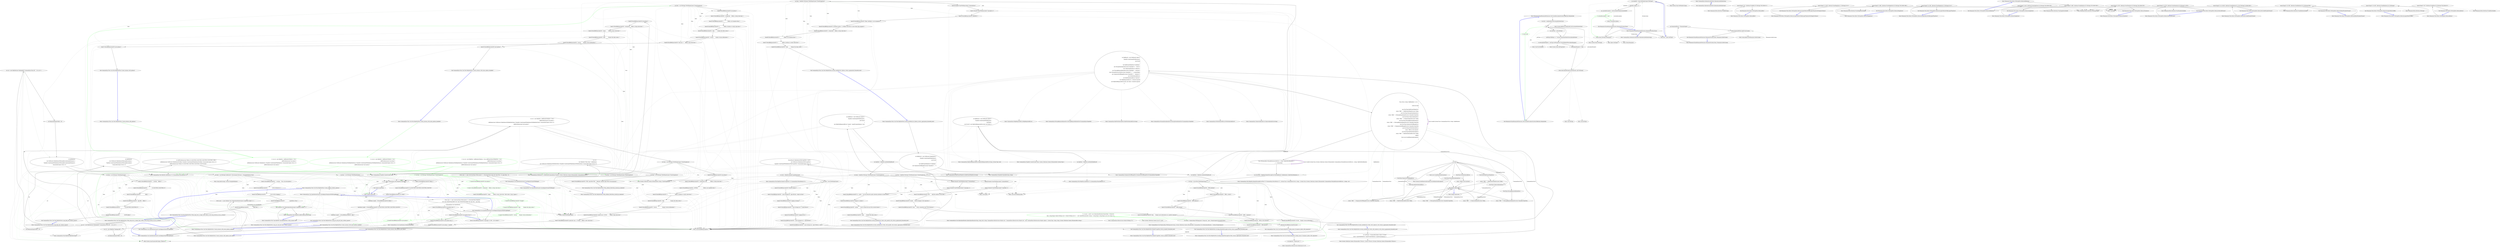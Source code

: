digraph  {
d2 [cluster="CommandLine.Tests.Unit.Core.NameLookupTests.Lookup_name_of_sequence_option_with_separator()", color=green, community=0, label="0: var specs = new[] { new OptionSpecification(string.Empty, ''string-seq'',\r\n                false, string.Empty, Maybe.Nothing<int>(), Maybe.Nothing<int>(), '.', null, typeof(IEnumerable<string>), string.Empty, string.Empty, new List<string>())}", span="18-19"];
d1 [cluster="CommandLine.Tests.Unit.Core.NameLookupTests.Lookup_name_of_sequence_option_with_separator()", label="var expected = Maybe.Just(''.'')", span="17-17"];
d3 [cluster="CommandLine.Tests.Unit.Core.NameLookupTests.Lookup_name_of_sequence_option_with_separator()", label="var result = NameLookup.WithSeparator(''string-seq'', specs, StringComparer.InvariantCulture)", span="22-22"];
d7 [cluster="CommandLine.Core.OptionSpecification.OptionSpecification(string, string, bool, string, CommandLine.Infrastructure.Maybe<int>, CommandLine.Infrastructure.Maybe<int>, char, CommandLine.Infrastructure.Maybe<object>, System.Type, string, string, System.Collections.Generic.IEnumerable<string>)", label="Entry CommandLine.Core.OptionSpecification.OptionSpecification(string, string, bool, string, CommandLine.Infrastructure.Maybe<int>, CommandLine.Infrastructure.Maybe<int>, char, CommandLine.Infrastructure.Maybe<object>, System.Type, string, string, System.Collections.Generic.IEnumerable<string>)", span="17-17"];
d8 [cluster="CommandLine.Infrastructure.Maybe.Nothing<T>()", label="Entry CommandLine.Infrastructure.Maybe.Nothing<T>()", span="63-63"];
d9 [cluster="System.Collections.Generic.List<T>.List()", label="Entry System.Collections.Generic.List<T>.List()", span="0-0"];
d0 [cluster="CommandLine.Tests.Unit.Core.NameLookupTests.Lookup_name_of_sequence_option_with_separator()", label="Entry CommandLine.Tests.Unit.Core.NameLookupTests.Lookup_name_of_sequence_option_with_separator()", span="14-14"];
d6 [cluster="CommandLine.Infrastructure.Maybe.Just<T>(T)", label="Entry CommandLine.Infrastructure.Maybe.Just<T>(T)", span="68-68"];
d4 [cluster="CommandLine.Tests.Unit.Core.NameLookupTests.Lookup_name_of_sequence_option_with_separator()", label="expected.ShouldBeEquivalentTo(result)", span="25-25"];
d10 [cluster="CommandLine.Core.NameLookup.WithSeparator(string, System.Collections.Generic.IEnumerable<CommandLine.Core.OptionSpecification>, System.StringComparer)", label="Entry CommandLine.Core.NameLookup.WithSeparator(string, System.Collections.Generic.IEnumerable<CommandLine.Core.OptionSpecification>, System.StringComparer)", span="16-16"];
d5 [cluster="CommandLine.Tests.Unit.Core.NameLookupTests.Lookup_name_of_sequence_option_with_separator()", label="Exit CommandLine.Tests.Unit.Core.NameLookupTests.Lookup_name_of_sequence_option_with_separator()", span="14-14"];
d11 [cluster="Unk.ShouldBeEquivalentTo", label="Entry Unk.ShouldBeEquivalentTo", span=""];
m1_50 [cluster="CommandLine.Tests.Unit.Text.HelpTextTests.Create_instance_with_enum_options_disabled()", file="SpecificationExtensions.cs", label="Entry CommandLine.Tests.Unit.Text.HelpTextTests.Create_instance_with_enum_options_disabled()", span="93-93"];
m1_51 [cluster="CommandLine.Tests.Unit.Text.HelpTextTests.Create_instance_with_enum_options_disabled()", color=green, community=0, file="SpecificationExtensions.cs", label="0: var sut = new HelpText { AddDashesToOption = true }\r\n                .AddPreOptionsLine(''pre-options'')\r\n                .AddOptions(new NotParsed<FakeOptionsWithHelpTextEnum>(TypeInfo.Create(typeof(FakeOptionsWithHelpTextEnum)), Enumerable.Empty<Error>()))\r\n                .AddPostOptionsLine(''post-options'')", span="97-100"];
m1_52 [cluster="CommandLine.Tests.Unit.Text.HelpTextTests.Create_instance_with_enum_options_disabled()", file="SpecificationExtensions.cs", label="var lines = sut.ToString().ToNotEmptyLines().TrimStringArray()", span="104-104"];
m1_53 [cluster="CommandLine.Tests.Unit.Text.HelpTextTests.Create_instance_with_enum_options_disabled()", file="SpecificationExtensions.cs", label="lines[0].ShouldBeEquivalentTo(''pre-options'')", span="105-105"];
m1_54 [cluster="CommandLine.Tests.Unit.Text.HelpTextTests.Create_instance_with_enum_options_disabled()", file="SpecificationExtensions.cs", label="lines[1].ShouldBeEquivalentTo(''--stringvalue    Define a string value here.'')", span="106-106"];
m1_55 [cluster="CommandLine.Tests.Unit.Text.HelpTextTests.Create_instance_with_enum_options_disabled()", file="SpecificationExtensions.cs", label="lines[2].ShouldBeEquivalentTo(''--shape          Define a enum value here.'')", span="107-107"];
m1_56 [cluster="CommandLine.Tests.Unit.Text.HelpTextTests.Create_instance_with_enum_options_disabled()", file="SpecificationExtensions.cs", label="lines[3].ShouldBeEquivalentTo(''--help           Display this help screen.'')", span="108-108"];
m1_57 [cluster="CommandLine.Tests.Unit.Text.HelpTextTests.Create_instance_with_enum_options_disabled()", file="SpecificationExtensions.cs", label="lines[4].ShouldBeEquivalentTo(''--version        Display version information.'')", span="109-109"];
m1_58 [cluster="CommandLine.Tests.Unit.Text.HelpTextTests.Create_instance_with_enum_options_disabled()", file="SpecificationExtensions.cs", label="lines[5].ShouldBeEquivalentTo(''post-options'')", span="110-110"];
m1_59 [cluster="CommandLine.Tests.Unit.Text.HelpTextTests.Create_instance_with_enum_options_disabled()", file="SpecificationExtensions.cs", label="Exit CommandLine.Tests.Unit.Text.HelpTextTests.Create_instance_with_enum_options_disabled()", span="93-93"];
m1_16 [cluster="CommandLine.Core.SpecificationGuards.GuardAgainstOneCharLongName()", file="SpecificationExtensions.cs", label="return spec => spec.IsOption() && ((OptionSpecification)spec).LongName.Length == 1;", span="29-29"];
m1_126 [cluster="CommandLine.Text.HelpText.RenderParsingErrorsText<T>(CommandLine.ParserResult<T>, System.Func<CommandLine.Error, string>, System.Func<System.Collections.Generic.IEnumerable<CommandLine.MutuallyExclusiveSetError>, string>, int)", file="SpecificationExtensions.cs", label="Entry CommandLine.Text.HelpText.RenderParsingErrorsText<T>(CommandLine.ParserResult<T>, System.Func<CommandLine.Error, string>, System.Func<System.Collections.Generic.IEnumerable<CommandLine.MutuallyExclusiveSetError>, string>, int)", span="403-403"];
m1_22 [cluster="CommandLine.Tests.Unit.Text.HelpTextTests.Create_instance_with_options()", file="SpecificationExtensions.cs", label="Entry CommandLine.Tests.Unit.Text.HelpTextTests.Create_instance_with_options()", span="46-46"];
m1_23 [cluster="CommandLine.Tests.Unit.Text.HelpTextTests.Create_instance_with_options()", color=green, community=0, file="SpecificationExtensions.cs", label="0: var sut = new HelpText { AddDashesToOption = true }\r\n                .AddPreOptionsLine(''pre-options'')\r\n                .AddOptions(new NotParsed<FakeOptions>(TypeInfo.Create(typeof(FakeOptions)), Enumerable.Empty<Error>()))\r\n                .AddPostOptionsLine(''post-options'')", span="50-53"];
m1_24 [cluster="CommandLine.Tests.Unit.Text.HelpTextTests.Create_instance_with_options()", file="SpecificationExtensions.cs", label="var lines = sut.ToString().ToNotEmptyLines().TrimStringArray()", span="57-57"];
m1_25 [cluster="CommandLine.Tests.Unit.Text.HelpTextTests.Create_instance_with_options()", file="SpecificationExtensions.cs", label="lines[0].ShouldBeEquivalentTo(''pre-options'')", span="58-58"];
m1_26 [cluster="CommandLine.Tests.Unit.Text.HelpTextTests.Create_instance_with_options()", file="SpecificationExtensions.cs", label="lines[1].ShouldBeEquivalentTo(''--stringvalue    Define a string value here.'')", span="59-59"];
m1_27 [cluster="CommandLine.Tests.Unit.Text.HelpTextTests.Create_instance_with_options()", file="SpecificationExtensions.cs", label="lines[2].ShouldBeEquivalentTo(''-i               Define a int sequence here.'')", span="60-60"];
m1_28 [cluster="CommandLine.Tests.Unit.Text.HelpTextTests.Create_instance_with_options()", file="SpecificationExtensions.cs", label="lines[3].ShouldBeEquivalentTo(''-x               Define a boolean or switch value here.'')", span="61-61"];
m1_29 [cluster="CommandLine.Tests.Unit.Text.HelpTextTests.Create_instance_with_options()", file="SpecificationExtensions.cs", label="lines[4].ShouldBeEquivalentTo(''--help           Display this help screen.'')", span="62-62"];
m1_30 [cluster="CommandLine.Tests.Unit.Text.HelpTextTests.Create_instance_with_options()", file="SpecificationExtensions.cs", label="lines[5].ShouldBeEquivalentTo(''--version        Display version information.'')", span="63-63"];
m1_31 [cluster="CommandLine.Tests.Unit.Text.HelpTextTests.Create_instance_with_options()", file="SpecificationExtensions.cs", label="lines[6].ShouldBeEquivalentTo(''value pos. 0     Define a long value here.'')", span="64-64"];
m1_32 [cluster="CommandLine.Tests.Unit.Text.HelpTextTests.Create_instance_with_options()", file="SpecificationExtensions.cs", label="lines[7].ShouldBeEquivalentTo(''post-options'')", span="65-65"];
m1_33 [cluster="CommandLine.Tests.Unit.Text.HelpTextTests.Create_instance_with_options()", file="SpecificationExtensions.cs", label="Exit CommandLine.Tests.Unit.Text.HelpTextTests.Create_instance_with_options()", span="46-46"];
m1_66 [cluster="CommandLine.Tests.Unit.Text.HelpTextTests.When_help_text_is_longer_than_width_it_will_wrap_around_as_if_in_a_column()", file="SpecificationExtensions.cs", label="Entry CommandLine.Tests.Unit.Text.HelpTextTests.When_help_text_is_longer_than_width_it_will_wrap_around_as_if_in_a_column()", span="131-131"];
m1_69 [cluster="CommandLine.Tests.Unit.Text.HelpTextTests.When_help_text_is_longer_than_width_it_will_wrap_around_as_if_in_a_column()", file="SpecificationExtensions.cs", label="sut.AddOptions(\r\n                new NotParsed<FakeOptionsWithLongDescription>(\r\n                    TypeInfo.Create(typeof(FakeOptionsWithLongDescription)),\r\n                    Enumerable.Empty<Error>()))", span="137-140"];
m1_70 [cluster="CommandLine.Tests.Unit.Text.HelpTextTests.When_help_text_is_longer_than_width_it_will_wrap_around_as_if_in_a_column()", file="SpecificationExtensions.cs", label="var lines = sut.ToString().Split(new[] { Environment.NewLine }, StringSplitOptions.None)", span="143-143"];
m1_71 [cluster="CommandLine.Tests.Unit.Text.HelpTextTests.When_help_text_is_longer_than_width_it_will_wrap_around_as_if_in_a_column()", file="SpecificationExtensions.cs", label="lines[2].ShouldBeEquivalentTo(''  v, verbose    This is the description'')", span="144-144"];
m1_72 [cluster="CommandLine.Tests.Unit.Text.HelpTextTests.When_help_text_is_longer_than_width_it_will_wrap_around_as_if_in_a_column()", file="SpecificationExtensions.cs", label="lines[3].ShouldBeEquivalentTo(''                of the verbosity to '')", span="146-146"];
m1_73 [cluster="CommandLine.Tests.Unit.Text.HelpTextTests.When_help_text_is_longer_than_width_it_will_wrap_around_as_if_in_a_column()", file="SpecificationExtensions.cs", label="lines[4].ShouldBeEquivalentTo(''                test out the wrapping '')", span="147-147"];
m1_74 [cluster="CommandLine.Tests.Unit.Text.HelpTextTests.When_help_text_is_longer_than_width_it_will_wrap_around_as_if_in_a_column()", file="SpecificationExtensions.cs", label="lines[5].ShouldBeEquivalentTo(''                capabilities of the '')", span="148-148"];
m1_75 [cluster="CommandLine.Tests.Unit.Text.HelpTextTests.When_help_text_is_longer_than_width_it_will_wrap_around_as_if_in_a_column()", file="SpecificationExtensions.cs", label="lines[6].ShouldBeEquivalentTo(''                Help Text.'')", span="149-149"];
m1_67 [cluster="CommandLine.Tests.Unit.Text.HelpTextTests.When_help_text_is_longer_than_width_it_will_wrap_around_as_if_in_a_column()", file="SpecificationExtensions.cs", label="var sut = new HelpText(new HeadingInfo(''CommandLine.Tests.dll'', ''1.9.4.131''))", span="135-135"];
m1_68 [cluster="CommandLine.Tests.Unit.Text.HelpTextTests.When_help_text_is_longer_than_width_it_will_wrap_around_as_if_in_a_column()", file="SpecificationExtensions.cs", label="sut.MaximumDisplayWidth = 40", span="136-136"];
m1_76 [cluster="CommandLine.Tests.Unit.Text.HelpTextTests.When_help_text_is_longer_than_width_it_will_wrap_around_as_if_in_a_column()", file="SpecificationExtensions.cs", label="Exit CommandLine.Tests.Unit.Text.HelpTextTests.When_help_text_is_longer_than_width_it_will_wrap_around_as_if_in_a_column()", span="131-131"];
m1_217 [cluster="CommandLine.Text.HelpText.RenderUsageText<T>(CommandLine.ParserResult<T>)", file="SpecificationExtensions.cs", label="Entry CommandLine.Text.HelpText.RenderUsageText<T>(CommandLine.ParserResult<T>)", span="439-439"];
m1_78 [cluster="CommandLine.Tests.Unit.Text.HelpTextTests.Long_help_text_without_spaces()", file="SpecificationExtensions.cs", label="Entry CommandLine.Tests.Unit.Text.HelpTextTests.Long_help_text_without_spaces()", span="154-154"];
m1_81 [cluster="CommandLine.Tests.Unit.Text.HelpTextTests.Long_help_text_without_spaces()", file="SpecificationExtensions.cs", label="sut.AddOptions(\r\n                new NotParsed<FakeOptionsWithLongDescriptionAndNoSpaces>(\r\n                    TypeInfo.Create(typeof(FakeOptionsWithLongDescriptionAndNoSpaces)),\r\n                    Enumerable.Empty<Error>()))", span="160-163"];
m1_82 [cluster="CommandLine.Tests.Unit.Text.HelpTextTests.Long_help_text_without_spaces()", file="SpecificationExtensions.cs", label="var lines = sut.ToString().ToNotEmptyLines()", span="166-166"];
m1_83 [cluster="CommandLine.Tests.Unit.Text.HelpTextTests.Long_help_text_without_spaces()", file="SpecificationExtensions.cs", label="lines[1].ShouldBeEquivalentTo(''  v, verbose    Before '')", span="167-167"];
m1_84 [cluster="CommandLine.Tests.Unit.Text.HelpTextTests.Long_help_text_without_spaces()", file="SpecificationExtensions.cs", label="lines[2].ShouldBeEquivalentTo(''                012345678901234567890123'')", span="168-168"];
m1_85 [cluster="CommandLine.Tests.Unit.Text.HelpTextTests.Long_help_text_without_spaces()", file="SpecificationExtensions.cs", label="lines[3].ShouldBeEquivalentTo(''                After'')", span="169-169"];
m1_86 [cluster="CommandLine.Tests.Unit.Text.HelpTextTests.Long_help_text_without_spaces()", file="SpecificationExtensions.cs", label="lines[4].ShouldBeEquivalentTo(''  input-file    Before '')", span="170-170"];
m1_87 [cluster="CommandLine.Tests.Unit.Text.HelpTextTests.Long_help_text_without_spaces()", file="SpecificationExtensions.cs", label="lines[5].ShouldBeEquivalentTo(''                012345678901234567890123'')", span="171-171"];
m1_88 [cluster="CommandLine.Tests.Unit.Text.HelpTextTests.Long_help_text_without_spaces()", file="SpecificationExtensions.cs", label="lines[6].ShouldBeEquivalentTo(''                456789 After'')", span="172-172"];
m1_79 [cluster="CommandLine.Tests.Unit.Text.HelpTextTests.Long_help_text_without_spaces()", file="SpecificationExtensions.cs", label="var sut = new HelpText(new HeadingInfo(''CommandLine.Tests.dll'', ''1.9.4.131''))", span="158-158"];
m1_80 [cluster="CommandLine.Tests.Unit.Text.HelpTextTests.Long_help_text_without_spaces()", file="SpecificationExtensions.cs", label="sut.MaximumDisplayWidth = 40", span="159-159"];
m1_89 [cluster="CommandLine.Tests.Unit.Text.HelpTextTests.Long_help_text_without_spaces()", file="SpecificationExtensions.cs", label="Exit CommandLine.Tests.Unit.Text.HelpTextTests.Long_help_text_without_spaces()", span="154-154"];
m1_116 [cluster="CommandLine.BadFormatTokenError.BadFormatTokenError(string)", file="SpecificationExtensions.cs", label="Entry CommandLine.BadFormatTokenError.BadFormatTokenError(string)", span="196-196"];
m1_192 [cluster="CommandLine.Tests.Unit.Text.HelpTextTests.Create_instance_with_options_and_values()", file="SpecificationExtensions.cs", label="Entry CommandLine.Tests.Unit.Text.HelpTextTests.Create_instance_with_options_and_values()", span="342-342"];
m1_193 [cluster="CommandLine.Tests.Unit.Text.HelpTextTests.Create_instance_with_options_and_values()", file="SpecificationExtensions.cs", label="var sut = new HelpText { AddDashesToOption = true }\r\n                .AddPreOptionsLine(''pre-options'')\r\n                .AddOptions(new NotParsed<FakeOptionsWithHelpTextValue>(TypeInfo.Create(typeof(FakeOptionsWithHelpTextValue)), Enumerable.Empty<Error>()))\r\n                .AddPostOptionsLine(''post-options'')", span="346-349"];
m1_194 [cluster="CommandLine.Tests.Unit.Text.HelpTextTests.Create_instance_with_options_and_values()", file="SpecificationExtensions.cs", label="var lines = sut.ToString().ToNotEmptyLines().TrimStringArray()", span="353-353"];
m1_195 [cluster="CommandLine.Tests.Unit.Text.HelpTextTests.Create_instance_with_options_and_values()", file="SpecificationExtensions.cs", label="lines[0].ShouldBeEquivalentTo(''pre-options'')", span="354-354"];
m1_196 [cluster="CommandLine.Tests.Unit.Text.HelpTextTests.Create_instance_with_options_and_values()", file="SpecificationExtensions.cs", label="lines[1].ShouldBeEquivalentTo(''--stringvalue=STR            Define a string value here.'')", span="355-355"];
m1_197 [cluster="CommandLine.Tests.Unit.Text.HelpTextTests.Create_instance_with_options_and_values()", file="SpecificationExtensions.cs", label="lines[2].ShouldBeEquivalentTo(''-i INTSEQ                    Define a int sequence here.'')", span="356-356"];
m1_198 [cluster="CommandLine.Tests.Unit.Text.HelpTextTests.Create_instance_with_options_and_values()", file="SpecificationExtensions.cs", label="lines[3].ShouldBeEquivalentTo(''-x                           Define a boolean or switch value here.'')", span="357-357"];
m1_199 [cluster="CommandLine.Tests.Unit.Text.HelpTextTests.Create_instance_with_options_and_values()", file="SpecificationExtensions.cs", label="lines[4].ShouldBeEquivalentTo(''--help                       Display this help screen.'')", span="358-358"];
m1_200 [cluster="CommandLine.Tests.Unit.Text.HelpTextTests.Create_instance_with_options_and_values()", file="SpecificationExtensions.cs", label="lines[5].ShouldBeEquivalentTo(''--version                    Display version information.'')", span="359-359"];
m1_201 [cluster="CommandLine.Tests.Unit.Text.HelpTextTests.Create_instance_with_options_and_values()", file="SpecificationExtensions.cs", label="lines[6].ShouldBeEquivalentTo(''number (pos. 0) NUM          Define a long value here.'')", span="360-360"];
m1_202 [cluster="CommandLine.Tests.Unit.Text.HelpTextTests.Create_instance_with_options_and_values()", file="SpecificationExtensions.cs", label="lines[7].ShouldBeEquivalentTo(''paintcolor (pos. 1) COLOR    Define a color value here.'')", span="361-361"];
m1_203 [cluster="CommandLine.Tests.Unit.Text.HelpTextTests.Create_instance_with_options_and_values()", file="SpecificationExtensions.cs", label="lines[8].ShouldBeEquivalentTo(''post-options'', lines[8])", span="362-362"];
m1_204 [cluster="CommandLine.Tests.Unit.Text.HelpTextTests.Create_instance_with_options_and_values()", file="SpecificationExtensions.cs", label="Exit CommandLine.Tests.Unit.Text.HelpTextTests.Create_instance_with_options_and_values()", span="342-342"];
m1_149 [cluster="CommandLine.Tests.Unit.Text.HelpTextTests.Invoke_AutoBuild_for_Options_returns_appropriate_formatted_text()", file="SpecificationExtensions.cs", label="Entry CommandLine.Tests.Unit.Text.HelpTextTests.Invoke_AutoBuild_for_Options_returns_appropriate_formatted_text()", span="260-260"];
m1_150 [cluster="CommandLine.Tests.Unit.Text.HelpTextTests.Invoke_AutoBuild_for_Options_returns_appropriate_formatted_text()", file="SpecificationExtensions.cs", label="var fakeResult = new NotParsed<FakeOptions>(\r\n                TypeInfo.Create(typeof(FakeOptions)),\r\n                new Error[]\r\n                    {\r\n                        new BadFormatTokenError(''badtoken''),\r\n                        new SequenceOutOfRangeError(new NameInfo(''i'', ''''))\r\n                    })", span="263-269"];
m1_152 [cluster="CommandLine.Tests.Unit.Text.HelpTextTests.Invoke_AutoBuild_for_Options_returns_appropriate_formatted_text()", file="SpecificationExtensions.cs", label="var lines = helpText.ToString().ToNotEmptyLines().TrimStringArray()", span="275-275"];
m1_155 [cluster="CommandLine.Tests.Unit.Text.HelpTextTests.Invoke_AutoBuild_for_Options_returns_appropriate_formatted_text()", file="SpecificationExtensions.cs", label="lines[2].ShouldBeEquivalentTo(''ERROR(S):'')", span="278-278"];
m1_156 [cluster="CommandLine.Tests.Unit.Text.HelpTextTests.Invoke_AutoBuild_for_Options_returns_appropriate_formatted_text()", file="SpecificationExtensions.cs", label="lines[3].ShouldBeEquivalentTo(''Token 'badtoken' is not recognized.'')", span="279-279"];
m1_157 [cluster="CommandLine.Tests.Unit.Text.HelpTextTests.Invoke_AutoBuild_for_Options_returns_appropriate_formatted_text()", file="SpecificationExtensions.cs", label="lines[4].ShouldBeEquivalentTo(''A sequence option 'i' is defined with fewer or more items than required.'')", span="280-280"];
m1_158 [cluster="CommandLine.Tests.Unit.Text.HelpTextTests.Invoke_AutoBuild_for_Options_returns_appropriate_formatted_text()", file="SpecificationExtensions.cs", label="lines[5].ShouldBeEquivalentTo(''--stringvalue    Define a string value here.'')", span="281-281"];
m1_159 [cluster="CommandLine.Tests.Unit.Text.HelpTextTests.Invoke_AutoBuild_for_Options_returns_appropriate_formatted_text()", file="SpecificationExtensions.cs", label="lines[6].ShouldBeEquivalentTo(''-i               Define a int sequence here.'')", span="282-282"];
m1_160 [cluster="CommandLine.Tests.Unit.Text.HelpTextTests.Invoke_AutoBuild_for_Options_returns_appropriate_formatted_text()", file="SpecificationExtensions.cs", label="lines[7].ShouldBeEquivalentTo(''-x               Define a boolean or switch value here.'')", span="283-283"];
m1_161 [cluster="CommandLine.Tests.Unit.Text.HelpTextTests.Invoke_AutoBuild_for_Options_returns_appropriate_formatted_text()", file="SpecificationExtensions.cs", label="lines[8].ShouldBeEquivalentTo(''--help           Display this help screen.'')", span="284-284"];
m1_151 [cluster="CommandLine.Tests.Unit.Text.HelpTextTests.Invoke_AutoBuild_for_Options_returns_appropriate_formatted_text()", file="SpecificationExtensions.cs", label="var helpText = HelpText.AutoBuild(fakeResult)", span="272-272"];
m1_153 [cluster="CommandLine.Tests.Unit.Text.HelpTextTests.Invoke_AutoBuild_for_Options_returns_appropriate_formatted_text()", file="SpecificationExtensions.cs", label="lines[0].Should().StartWithEquivalent(''CommandLine'')", span="276-276"];
m1_154 [cluster="CommandLine.Tests.Unit.Text.HelpTextTests.Invoke_AutoBuild_for_Options_returns_appropriate_formatted_text()", file="SpecificationExtensions.cs", label="lines[1].Should().StartWithEquivalent(''Copyright (c)'')", span="277-277"];
m1_162 [cluster="CommandLine.Tests.Unit.Text.HelpTextTests.Invoke_AutoBuild_for_Options_returns_appropriate_formatted_text()", file="SpecificationExtensions.cs", label="Exit CommandLine.Tests.Unit.Text.HelpTextTests.Invoke_AutoBuild_for_Options_returns_appropriate_formatted_text()", span="260-260"];
m1_77 [cluster="string.Split(string[], System.StringSplitOptions)", file="SpecificationExtensions.cs", label="Entry string.Split(string[], System.StringSplitOptions)", span="0-0"];
m1_39 [cluster="CommandLine.Tests.Unit.Text.HelpTextTests.Create_instance_with_enum_options_enabled()", file="SpecificationExtensions.cs", label="Entry CommandLine.Tests.Unit.Text.HelpTextTests.Create_instance_with_enum_options_enabled()", span="70-70"];
m1_40 [cluster="CommandLine.Tests.Unit.Text.HelpTextTests.Create_instance_with_enum_options_enabled()", color=green, community=0, file="SpecificationExtensions.cs", label="0: var sut = new HelpText { AddDashesToOption = true, AddEnumValuesToHelpText = true }\r\n                .AddPreOptionsLine(''pre-options'')\r\n                .AddOptions(new NotParsed<FakeOptionsWithHelpTextEnum>(TypeInfo.Create(typeof(FakeOptionsWithHelpTextEnum)), Enumerable.Empty<Error>()))\r\n                .AddPostOptionsLine(''post-options'')", span="74-77"];
m1_41 [cluster="CommandLine.Tests.Unit.Text.HelpTextTests.Create_instance_with_enum_options_enabled()", color=green, community=0, file="SpecificationExtensions.cs", label="0: var lines = sut.ToString().ToNotEmptyLines().TrimStringArray()", span="81-81"];
m1_42 [cluster="CommandLine.Tests.Unit.Text.HelpTextTests.Create_instance_with_enum_options_enabled()", color=green, community=0, file="SpecificationExtensions.cs", label="0: lines[0].ShouldBeEquivalentTo(''pre-options'')", span="82-82"];
m1_43 [cluster="CommandLine.Tests.Unit.Text.HelpTextTests.Create_instance_with_enum_options_enabled()", color=green, community=0, file="SpecificationExtensions.cs", label="0: lines[1].ShouldBeEquivalentTo(''--stringvalue    Define a string value here.'')", span="83-83"];
m1_44 [cluster="CommandLine.Tests.Unit.Text.HelpTextTests.Create_instance_with_enum_options_enabled()", file="SpecificationExtensions.cs", label="lines[2].ShouldBeEquivalentTo(''--shape          Define a enum value here. Valid values: Circle, Square,'')", span="84-84"];
m1_45 [cluster="CommandLine.Tests.Unit.Text.HelpTextTests.Create_instance_with_enum_options_enabled()", color=green, community=0, file="SpecificationExtensions.cs", label="0: lines[3].ShouldBeEquivalentTo(''Triangle'')", span="85-85"];
m1_46 [cluster="CommandLine.Tests.Unit.Text.HelpTextTests.Create_instance_with_enum_options_enabled()", color=green, community=0, file="SpecificationExtensions.cs", label="0: lines[4].ShouldBeEquivalentTo(''--help           Display this help screen.'')", span="86-86"];
m1_47 [cluster="CommandLine.Tests.Unit.Text.HelpTextTests.Create_instance_with_enum_options_enabled()", color=green, community=0, file="SpecificationExtensions.cs", label="0: lines[5].ShouldBeEquivalentTo(''--version        Display version information.'')", span="87-87"];
m1_48 [cluster="CommandLine.Tests.Unit.Text.HelpTextTests.Create_instance_with_enum_options_enabled()", color=green, community=0, file="SpecificationExtensions.cs", label="0: lines[6].ShouldBeEquivalentTo(''post-options'')", span="88-88"];
m1_49 [cluster="CommandLine.Tests.Unit.Text.HelpTextTests.Create_instance_with_enum_options_enabled()", file="SpecificationExtensions.cs", label="Exit CommandLine.Tests.Unit.Text.HelpTextTests.Create_instance_with_enum_options_enabled()", span="70-70"];
m1_177 [cluster="CommandLine.Tests.Unit.Text.HelpTextTests.Invoke_AutoBuild_for_Verbs_with_unknown_verb_returns_appropriate_formatted_text()", file="SpecificationExtensions.cs", label="Entry CommandLine.Tests.Unit.Text.HelpTextTests.Invoke_AutoBuild_for_Verbs_with_unknown_verb_returns_appropriate_formatted_text()", span="315-315"];
m1_179 [cluster="CommandLine.Tests.Unit.Text.HelpTextTests.Invoke_AutoBuild_for_Verbs_with_unknown_verb_returns_appropriate_formatted_text()", file="SpecificationExtensions.cs", label="var fakeResult = new NotParsed<object>(\r\n                TypeInfo.Create(typeof(NullInstance),\r\n                    verbTypes),\r\n                new Error[] { new HelpVerbRequestedError(null, null, false) })", span="320-323"];
m1_178 [cluster="CommandLine.Tests.Unit.Text.HelpTextTests.Invoke_AutoBuild_for_Verbs_with_unknown_verb_returns_appropriate_formatted_text()", file="SpecificationExtensions.cs", label="var verbTypes = Enumerable.Empty<Type>().Concat(\r\n                new[] { typeof(AddOptions), typeof(CommitOptions), typeof(CloneOptions) })", span="318-319"];
m1_181 [cluster="CommandLine.Tests.Unit.Text.HelpTextTests.Invoke_AutoBuild_for_Verbs_with_unknown_verb_returns_appropriate_formatted_text()", file="SpecificationExtensions.cs", label="var lines = helpText.ToString().ToNotEmptyLines().TrimStringArray()", span="329-329"];
m1_184 [cluster="CommandLine.Tests.Unit.Text.HelpTextTests.Invoke_AutoBuild_for_Verbs_with_unknown_verb_returns_appropriate_formatted_text()", file="SpecificationExtensions.cs", label="lines[2].ShouldBeEquivalentTo(''add        Add file contents to the index.'')", span="333-333"];
m1_185 [cluster="CommandLine.Tests.Unit.Text.HelpTextTests.Invoke_AutoBuild_for_Verbs_with_unknown_verb_returns_appropriate_formatted_text()", file="SpecificationExtensions.cs", label="lines[3].ShouldBeEquivalentTo(''commit     Record changes to the repository.'')", span="334-334"];
m1_186 [cluster="CommandLine.Tests.Unit.Text.HelpTextTests.Invoke_AutoBuild_for_Verbs_with_unknown_verb_returns_appropriate_formatted_text()", file="SpecificationExtensions.cs", label="lines[4].ShouldBeEquivalentTo(''clone      Clone a repository into a new directory.'')", span="335-335"];
m1_187 [cluster="CommandLine.Tests.Unit.Text.HelpTextTests.Invoke_AutoBuild_for_Verbs_with_unknown_verb_returns_appropriate_formatted_text()", file="SpecificationExtensions.cs", label="lines[5].ShouldBeEquivalentTo(''help       Display more information on a specific command.'')", span="336-336"];
m1_188 [cluster="CommandLine.Tests.Unit.Text.HelpTextTests.Invoke_AutoBuild_for_Verbs_with_unknown_verb_returns_appropriate_formatted_text()", file="SpecificationExtensions.cs", label="lines[6].ShouldBeEquivalentTo(''version    Display version information.'')", span="337-337"];
m1_180 [cluster="CommandLine.Tests.Unit.Text.HelpTextTests.Invoke_AutoBuild_for_Verbs_with_unknown_verb_returns_appropriate_formatted_text()", file="SpecificationExtensions.cs", label="var helpText = HelpText.AutoBuild(fakeResult)", span="326-326"];
m1_182 [cluster="CommandLine.Tests.Unit.Text.HelpTextTests.Invoke_AutoBuild_for_Verbs_with_unknown_verb_returns_appropriate_formatted_text()", file="SpecificationExtensions.cs", label="lines[0].Should().StartWithEquivalent(''CommandLine'')", span="331-331"];
m1_183 [cluster="CommandLine.Tests.Unit.Text.HelpTextTests.Invoke_AutoBuild_for_Verbs_with_unknown_verb_returns_appropriate_formatted_text()", file="SpecificationExtensions.cs", label="lines[1].Should().StartWithEquivalent(''Copyright (c)'')", span="332-332"];
m1_189 [cluster="CommandLine.Tests.Unit.Text.HelpTextTests.Invoke_AutoBuild_for_Verbs_with_unknown_verb_returns_appropriate_formatted_text()", file="SpecificationExtensions.cs", label="Exit CommandLine.Tests.Unit.Text.HelpTextTests.Invoke_AutoBuild_for_Verbs_with_unknown_verb_returns_appropriate_formatted_text()", span="315-315"];
m1_90 [cluster="CommandLine.Tests.Unit.Text.HelpTextTests.Long_pre_and_post_lines_without_spaces()", file="SpecificationExtensions.cs", label="Entry CommandLine.Tests.Unit.Text.HelpTextTests.Long_pre_and_post_lines_without_spaces()", span="177-177"];
m1_93 [cluster="CommandLine.Tests.Unit.Text.HelpTextTests.Long_pre_and_post_lines_without_spaces()", file="SpecificationExtensions.cs", label="sut.AddPreOptionsLine(''Before 0123456789012345678901234567890123456789012 After'')\r\n                .AddOptions(new NotParsed<FakeOptionsForHelp>(TypeInfo.Create(typeof(FakeOptionsForHelp)), Enumerable.Empty<Error>()))\r\n                .AddPostOptionsLine(''Before 0123456789012345678901234567890123456789 After'')", span="183-185"];
m1_94 [cluster="CommandLine.Tests.Unit.Text.HelpTextTests.Long_pre_and_post_lines_without_spaces()", file="SpecificationExtensions.cs", label="var lines = sut.ToString().ToNotEmptyLines()", span="188-188"];
m1_95 [cluster="CommandLine.Tests.Unit.Text.HelpTextTests.Long_pre_and_post_lines_without_spaces()", file="SpecificationExtensions.cs", label="lines[1].ShouldBeEquivalentTo(''Before '')", span="189-189"];
m1_96 [cluster="CommandLine.Tests.Unit.Text.HelpTextTests.Long_pre_and_post_lines_without_spaces()", file="SpecificationExtensions.cs", label="lines[2].ShouldBeEquivalentTo(''0123456789012345678901234567890123456789'')", span="190-190"];
m1_97 [cluster="CommandLine.Tests.Unit.Text.HelpTextTests.Long_pre_and_post_lines_without_spaces()", file="SpecificationExtensions.cs", label="lines[3].ShouldBeEquivalentTo(''012 After'')", span="191-191"];
m1_98 [cluster="CommandLine.Tests.Unit.Text.HelpTextTests.Long_pre_and_post_lines_without_spaces()", file="SpecificationExtensions.cs", label="lines[lines.Length - 3].ShouldBeEquivalentTo(''Before '')", span="192-192"];
m1_99 [cluster="CommandLine.Tests.Unit.Text.HelpTextTests.Long_pre_and_post_lines_without_spaces()", file="SpecificationExtensions.cs", label="lines[lines.Length - 2].ShouldBeEquivalentTo(''0123456789012345678901234567890123456789'')", span="193-193"];
m1_100 [cluster="CommandLine.Tests.Unit.Text.HelpTextTests.Long_pre_and_post_lines_without_spaces()", file="SpecificationExtensions.cs", label="lines[lines.Length - 1].ShouldBeEquivalentTo('' After'')", span="194-194"];
m1_91 [cluster="CommandLine.Tests.Unit.Text.HelpTextTests.Long_pre_and_post_lines_without_spaces()", file="SpecificationExtensions.cs", label="var sut = new HelpText(''Heading Info.'')", span="181-181"];
m1_92 [cluster="CommandLine.Tests.Unit.Text.HelpTextTests.Long_pre_and_post_lines_without_spaces()", file="SpecificationExtensions.cs", label="sut.MaximumDisplayWidth = 40", span="182-182"];
m1_101 [cluster="CommandLine.Tests.Unit.Text.HelpTextTests.Long_pre_and_post_lines_without_spaces()", file="SpecificationExtensions.cs", label="Exit CommandLine.Tests.Unit.Text.HelpTextTests.Long_pre_and_post_lines_without_spaces()", span="177-177"];
m1_120 [cluster="CommandLine.MissingRequiredOptionError.MissingRequiredOptionError(CommandLine.NameInfo)", file="SpecificationExtensions.cs", label="Entry CommandLine.MissingRequiredOptionError.MissingRequiredOptionError(CommandLine.NameInfo)", span="291-291"];
m1_0 [cluster="CommandLine.Core.SpecificationGuards.GuardAgainstScalarWithRange()", file="SpecificationExtensions.cs", label="Entry CommandLine.Core.SpecificationGuards.GuardAgainstScalarWithRange()", span="16-16"];
m1_1 [cluster="CommandLine.Core.SpecificationGuards.GuardAgainstScalarWithRange()", file="SpecificationExtensions.cs", label="return spec => spec.ConversionType.ToDescriptor() == DescriptorType.Scalar && (spec.Min > 0 || spec.Max > 0);", span="18-18"];
m1_2 [cluster="CommandLine.Core.SpecificationGuards.GuardAgainstScalarWithRange()", file="SpecificationExtensions.cs", label="Exit CommandLine.Core.SpecificationGuards.GuardAgainstScalarWithRange()", span="16-16"];
m1_145 [cluster="System.InvalidOperationException.InvalidOperationException()", file="SpecificationExtensions.cs", label="Entry System.InvalidOperationException.InvalidOperationException()", span="0-0"];
m1_36 [cluster="System.Linq.Enumerable.Empty<TResult>()", file="SpecificationExtensions.cs", label="Entry System.Linq.Enumerable.Empty<TResult>()", span="0-0"];
m1_38 [cluster="System.Collections.Generic.IEnumerable<string>.TrimStringArray()", file="SpecificationExtensions.cs", label="Entry System.Collections.Generic.IEnumerable<string>.TrimStringArray()", span="15-15"];
m1_34 [cluster="CommandLine.NotParsed<T>.NotParsed(CommandLine.TypeInfo, System.Collections.Generic.IEnumerable<CommandLine.Error>)", file="SpecificationExtensions.cs", label="Entry CommandLine.NotParsed<T>.NotParsed(CommandLine.TypeInfo, System.Collections.Generic.IEnumerable<CommandLine.Error>)", span="163-163"];
m1_123 [cluster="CommandLine.BadVerbSelectedError.BadVerbSelectedError(string)", file="SpecificationExtensions.cs", label="Entry CommandLine.BadVerbSelectedError.BadVerbSelectedError(string)", span="357-357"];
m1_3 [cluster="lambda expression", file="SpecificationExtensions.cs", label="Entry lambda expression", span="18-18"];
m1_60 [cluster="CommandLine.Tests.Unit.Text.HelpTextTests.When_defined_MetaValue_should_be_rendered()", file="SpecificationExtensions.cs", label="Entry CommandLine.Tests.Unit.Text.HelpTextTests.When_defined_MetaValue_should_be_rendered()", span="115-115"];
m1_61 [cluster="CommandLine.Tests.Unit.Text.HelpTextTests.When_defined_MetaValue_should_be_rendered()", file="SpecificationExtensions.cs", label="var sut =\r\n                new HelpText(''Meta Value.'').AddOptions(\r\n                    new NotParsed<FakeOptionsWithMetaValue>(TypeInfo.Create(typeof(FakeOptionsWithMetaValue)), Enumerable.Empty<Error>()))", span="119-121"];
m1_62 [cluster="CommandLine.Tests.Unit.Text.HelpTextTests.When_defined_MetaValue_should_be_rendered()", file="SpecificationExtensions.cs", label="var lines = sut.ToString().ToNotEmptyLines().TrimStringArray()", span="124-124"];
m1_63 [cluster="CommandLine.Tests.Unit.Text.HelpTextTests.When_defined_MetaValue_should_be_rendered()", file="SpecificationExtensions.cs", label="lines[2].ShouldBeEquivalentTo(''i FILE, input-file=FILE    Required. Specify input FILE to be processed.'')", span="126-126"];
m1_64 [cluster="CommandLine.Tests.Unit.Text.HelpTextTests.When_defined_MetaValue_should_be_rendered()", file="SpecificationExtensions.cs", label="Exit CommandLine.Tests.Unit.Text.HelpTextTests.When_defined_MetaValue_should_be_rendered()", span="115-115"];
m1_19 [cluster="lambda expression", file="SpecificationExtensions.cs", label="spec.IsOption() && ((OptionSpecification)spec).LongName.Length == 1", span="29-29"];
m1_205 [cluster="CommandLine.Tests.Unit.Text.HelpTextTests.RenderUsageText_returns_properly_formatted_text()", file="SpecificationExtensions.cs", label="Entry CommandLine.Tests.Unit.Text.HelpTextTests.RenderUsageText_returns_properly_formatted_text()", span="367-367"];
m1_206 [cluster="CommandLine.Tests.Unit.Text.HelpTextTests.RenderUsageText_returns_properly_formatted_text()", file="SpecificationExtensions.cs", label="ParserResult<FakeOptionsWithUsageText> result =\r\n                new NotParsed<FakeOptionsWithUsageText>(\r\n                    TypeInfo.Create(typeof(FakeOptionsWithUsageText)), Enumerable.Empty<Error>())", span="370-372"];
m1_208 [cluster="CommandLine.Tests.Unit.Text.HelpTextTests.RenderUsageText_returns_properly_formatted_text()", file="SpecificationExtensions.cs", label="var lines = text.ToNotEmptyLines()", span="378-378"];
m1_209 [cluster="CommandLine.Tests.Unit.Text.HelpTextTests.RenderUsageText_returns_properly_formatted_text()", file="SpecificationExtensions.cs", label="lines[0].ShouldBeEquivalentTo(''Normal scenario:'')", span="381-381"];
m1_210 [cluster="CommandLine.Tests.Unit.Text.HelpTextTests.RenderUsageText_returns_properly_formatted_text()", file="SpecificationExtensions.cs", label="lines[1].ShouldBeEquivalentTo(''  mono testapp.exe --input file.bin --output out.bin'')", span="382-382"];
m1_211 [cluster="CommandLine.Tests.Unit.Text.HelpTextTests.RenderUsageText_returns_properly_formatted_text()", file="SpecificationExtensions.cs", label="lines[2].ShouldBeEquivalentTo(''Logging warnings:'')", span="383-383"];
m1_212 [cluster="CommandLine.Tests.Unit.Text.HelpTextTests.RenderUsageText_returns_properly_formatted_text()", file="SpecificationExtensions.cs", label="lines[3].ShouldBeEquivalentTo(''  mono testapp.exe -w --input file.bin'')", span="384-384"];
m1_213 [cluster="CommandLine.Tests.Unit.Text.HelpTextTests.RenderUsageText_returns_properly_formatted_text()", file="SpecificationExtensions.cs", label="lines[4].ShouldBeEquivalentTo(''Logging errors:'')", span="385-385"];
m1_214 [cluster="CommandLine.Tests.Unit.Text.HelpTextTests.RenderUsageText_returns_properly_formatted_text()", file="SpecificationExtensions.cs", label="lines[5].ShouldBeEquivalentTo(''  mono testapp.exe -w --input file.bin'')", span="386-386"];
m1_215 [cluster="CommandLine.Tests.Unit.Text.HelpTextTests.RenderUsageText_returns_properly_formatted_text()", file="SpecificationExtensions.cs", label="lines[6].ShouldBeEquivalentTo(''  mono testapp.exe --input=file.bin --warns'')", span="387-387"];
m1_207 [cluster="CommandLine.Tests.Unit.Text.HelpTextTests.RenderUsageText_returns_properly_formatted_text()", file="SpecificationExtensions.cs", label="var text = HelpText.RenderUsageText(result)", span="375-375"];
m1_216 [cluster="CommandLine.Tests.Unit.Text.HelpTextTests.RenderUsageText_returns_properly_formatted_text()", file="SpecificationExtensions.cs", label="Exit CommandLine.Tests.Unit.Text.HelpTextTests.RenderUsageText_returns_properly_formatted_text()", span="367-367"];
m1_125 [cluster="CommandLine.HelpVerbRequestedError.HelpVerbRequestedError(string, System.Type, bool)", file="SpecificationExtensions.cs", label="Entry CommandLine.HelpVerbRequestedError.HelpVerbRequestedError(string, System.Type, bool)", span="383-383"];
m1_121 [cluster="CommandLine.SequenceOutOfRangeError.SequenceOutOfRangeError(CommandLine.NameInfo)", file="SpecificationExtensions.cs", label="Entry CommandLine.SequenceOutOfRangeError.SequenceOutOfRangeError(CommandLine.NameInfo)", span="335-335"];
m1_37 [cluster="CommandLine.Text.HelpText.AddOptions<T>(CommandLine.ParserResult<T>)", file="SpecificationExtensions.cs", label="Entry CommandLine.Text.HelpText.AddOptions<T>(CommandLine.ParserResult<T>)", span="336-336"];
m1_127 [cluster="lambda expression", file="SpecificationExtensions.cs", label="Entry lambda expression", span="218-239"];
m1_4 [cluster="CommandLine.Text.HelpText.ToString()", file="SpecificationExtensions.cs", label="Entry CommandLine.Text.HelpText.ToString()", span="496-496"];
m1_5 [cluster="lambda expression", file="SpecificationExtensions.cs", label="Exit lambda expression", span="18-18"];
m1_11 [cluster="CommandLine.Tests.Unit.Text.HelpTextTests.Create_instance_without_options()", file="SpecificationExtensions.cs", label="lines[2].ShouldBeEquivalentTo(''pre-options line 1'')", span="38-38"];
m1_10 [cluster="CommandLine.Tests.Unit.Text.HelpTextTests.Create_instance_without_options()", file="SpecificationExtensions.cs", label="lines[1].ShouldBeEquivalentTo(''Copyright (C) 2005 - 2013 Author'')", span="37-37"];
m1_12 [cluster="CommandLine.Tests.Unit.Text.HelpTextTests.Create_instance_without_options()", file="SpecificationExtensions.cs", label="lines[3].ShouldBeEquivalentTo(''pre-options line 2'')", span="39-39"];
m1_18 [cluster="CommandLine.Text.CopyrightInfo.CopyrightInfo(bool, string, params int[])", file="SpecificationExtensions.cs", label="Entry CommandLine.Text.CopyrightInfo.CopyrightInfo(bool, string, params int[])", span="60-60"];
m1_20 [cluster="CommandLine.Text.HelpText.AddPostOptionsLine(string)", file="SpecificationExtensions.cs", label="Entry CommandLine.Text.HelpText.AddPostOptionsLine(string)", span="326-326"];
m1_128 [cluster="lambda expression", file="SpecificationExtensions.cs", label="err.Tag", span="220-220"];
m1_130 [cluster="lambda expression", file="SpecificationExtensions.cs", label="return ''ERR '' + ((BadFormatTokenError)err).Token;", span="223-223"];
m1_132 [cluster="lambda expression", file="SpecificationExtensions.cs", label="return ''ERR '' + ((MissingValueOptionError)err).NameInfo.NameText;", span="225-225"];
m1_134 [cluster="lambda expression", file="SpecificationExtensions.cs", label="return ''ERR '' + ((UnknownOptionError)err).Token;", span="227-227"];
m1_136 [cluster="lambda expression", file="SpecificationExtensions.cs", label="return ''ERR '' + ((MissingRequiredOptionError)err).NameInfo.NameText;", span="229-229"];
m1_138 [cluster="lambda expression", file="SpecificationExtensions.cs", label="return ''ERR '' + ((SequenceOutOfRangeError)err).NameInfo.NameText;", span="231-231"];
m1_142 [cluster="lambda expression", file="SpecificationExtensions.cs", label="return ''ERR '' + ((BadVerbSelectedError)err).Token;", span="235-235"];
m1_129 [cluster="lambda expression", file="SpecificationExtensions.cs", label="ErrorType.BadFormatTokenError", span="222-222"];
m1_131 [cluster="lambda expression", file="SpecificationExtensions.cs", label="ErrorType.MissingValueOptionError", span="224-224"];
m1_133 [cluster="lambda expression", file="SpecificationExtensions.cs", label="ErrorType.UnknownOptionError", span="226-226"];
m1_135 [cluster="lambda expression", file="SpecificationExtensions.cs", label="ErrorType.MissingRequiredOptionError", span="228-228"];
m1_137 [cluster="lambda expression", file="SpecificationExtensions.cs", label="ErrorType.SequenceOutOfRangeError", span="230-230"];
m1_139 [cluster="lambda expression", file="SpecificationExtensions.cs", label="ErrorType.NoVerbSelectedError", span="232-232"];
m1_141 [cluster="lambda expression", file="SpecificationExtensions.cs", label="ErrorType.BadVerbSelectedError", span="234-234"];
m1_143 [cluster="lambda expression", file="SpecificationExtensions.cs", label="throw new InvalidOperationException();", span="237-237"];
m1_140 [cluster="lambda expression", file="SpecificationExtensions.cs", label="return ''ERR no-verb-selected'';", span="233-233"];
m1_144 [cluster="lambda expression", file="SpecificationExtensions.cs", label="Exit lambda expression", span="218-239"];
m1_191 [cluster="CommandLine.TypeInfo.Create(System.Type, System.Collections.Generic.IEnumerable<System.Type>)", file="SpecificationExtensions.cs", label="Entry CommandLine.TypeInfo.Create(System.Type, System.Collections.Generic.IEnumerable<System.Type>)", span="34-34"];
m1_35 [cluster="CommandLine.TypeInfo.Create(System.Type)", file="SpecificationExtensions.cs", label="Entry CommandLine.TypeInfo.Create(System.Type)", span="29-29"];
m1_65 [cluster="CommandLine.Text.HelpText.HelpText(string)", file="SpecificationExtensions.cs", label="Entry CommandLine.Text.HelpText.HelpText(string)", span="59-59"];
m1_117 [cluster="CommandLine.MissingValueOptionError.MissingValueOptionError(CommandLine.NameInfo)", file="SpecificationExtensions.cs", label="Entry CommandLine.MissingValueOptionError.MissingValueOptionError(CommandLine.NameInfo)", span="269-269"];
m1_164 [cluster="Unk.Should", file="SpecificationExtensions.cs", label="Entry Unk.Should", span=""];
m1_13 [cluster="CommandLine.Tests.Unit.Text.HelpTextTests.Create_instance_without_options()", file="SpecificationExtensions.cs", label="lines[4].ShouldBeEquivalentTo(''post-options line 1'')", span="40-40"];
m1_165 [cluster="Unk.StartWithEquivalent", file="SpecificationExtensions.cs", label="Entry Unk.StartWithEquivalent", span=""];
m1_163 [cluster="CommandLine.Text.HelpText.AutoBuild<T>(CommandLine.ParserResult<T>)", file="SpecificationExtensions.cs", label="Entry CommandLine.Text.HelpText.AutoBuild<T>(CommandLine.ParserResult<T>)", span="251-251"];
m1_122 [cluster="CommandLine.NoVerbSelectedError.NoVerbSelectedError()", file="SpecificationExtensions.cs", label="Entry CommandLine.NoVerbSelectedError.NoVerbSelectedError()", span="421-421"];
m1_17 [cluster="CommandLine.Core.SpecificationGuards.GuardAgainstOneCharLongName()", file="SpecificationExtensions.cs", label="Exit CommandLine.Core.SpecificationGuards.GuardAgainstOneCharLongName()", span="27-27"];
m1_119 [cluster="CommandLine.UnknownOptionError.UnknownOptionError(string)", file="SpecificationExtensions.cs", label="Entry CommandLine.UnknownOptionError.UnknownOptionError(string)", span="280-280"];
m1_6 [cluster="CommandLine.Tests.Unit.Text.HelpTextTests.Create_instance_without_options()", file="SpecificationExtensions.cs", label="Entry CommandLine.Tests.Unit.Text.HelpTextTests.Create_instance_without_options()", span="22-22"];
m1_21 [cluster="string.ToNotEmptyLines()", file="SpecificationExtensions.cs", label="Entry string.ToNotEmptyLines()", span="10-10"];
m1_118 [cluster="CommandLine.NameInfo.NameInfo(string, string)", file="SpecificationExtensions.cs", label="Entry CommandLine.NameInfo.NameInfo(string, string)", span="20-20"];
m1_7 [cluster="CommandLine.Core.SpecificationGuards.GuardAgainstSequenceWithWrongRange()", file="SpecificationExtensions.cs", label="Entry CommandLine.Core.SpecificationGuards.GuardAgainstSequenceWithWrongRange()", span="21-21"];
m1_8 [cluster="CommandLine.Core.SpecificationGuards.GuardAgainstSequenceWithWrongRange()", file="SpecificationExtensions.cs", label="return spec => spec.ConversionType.ToDescriptor() == DescriptorType.Sequence\r\n                && !spec.IsMinNotSpecified() && !spec.IsMaxNotSpecified() && spec.Min > spec.Max;", span="23-24"];
m1_9 [cluster="CommandLine.Core.SpecificationGuards.GuardAgainstSequenceWithWrongRange()", file="SpecificationExtensions.cs", label="Exit CommandLine.Core.SpecificationGuards.GuardAgainstSequenceWithWrongRange()", span="21-21"];
m1_14 [cluster="CommandLine.Core.Specification.IsMaxNotSpecified()", file="SpecificationExtensions.cs", label="Entry CommandLine.Core.Specification.IsMaxNotSpecified()", span="81-81"];
m1_15 [cluster="CommandLine.Core.SpecificationGuards.GuardAgainstOneCharLongName()", file="SpecificationExtensions.cs", label="Entry CommandLine.Core.SpecificationGuards.GuardAgainstOneCharLongName()", span="27-27"];
m1_102 [cluster="CommandLine.Tests.Unit.Text.HelpTextTests.Invoking_RenderParsingErrorsText_returns_appropriate_formatted_text()", file="SpecificationExtensions.cs", label="Entry CommandLine.Tests.Unit.Text.HelpTextTests.Invoking_RenderParsingErrorsText_returns_appropriate_formatted_text()", span="200-200"];
m1_103 [cluster="CommandLine.Tests.Unit.Text.HelpTextTests.Invoking_RenderParsingErrorsText_returns_appropriate_formatted_text()", file="SpecificationExtensions.cs", label="var fakeResult = new NotParsed<object>(\r\n                TypeInfo.Create(typeof(NullInstance)),\r\n                new Error[]\r\n                    {\r\n                        new BadFormatTokenError(''badtoken''),\r\n                        new MissingValueOptionError(new NameInfo(''x'', ''switch'')),\r\n                        new UnknownOptionError(''unknown''),\r\n                        new MissingRequiredOptionError(new NameInfo('''', ''missing'')),\r\n                        //new MutuallyExclusiveSetError(new NameInfo(''z'', ''''), string.Empty),\r\n                        new SequenceOutOfRangeError(new NameInfo(''s'', ''sequence'')),\r\n                        new NoVerbSelectedError(),\r\n                        new BadVerbSelectedError(''badverb''),\r\n                        new HelpRequestedError(), // should be ignored\r\n                        new HelpVerbRequestedError(null, null, false) // should be ignored \r\n                    })", span="203-217"];
m1_107 [cluster="CommandLine.Tests.Unit.Text.HelpTextTests.Invoking_RenderParsingErrorsText_returns_appropriate_formatted_text()", file="SpecificationExtensions.cs", label="var lines = errorsText.ToNotEmptyLines()", span="247-247"];
m1_108 [cluster="CommandLine.Tests.Unit.Text.HelpTextTests.Invoking_RenderParsingErrorsText_returns_appropriate_formatted_text()", file="SpecificationExtensions.cs", label="lines[0].ShouldBeEquivalentTo(''  ERR badtoken'')", span="249-249"];
m1_109 [cluster="CommandLine.Tests.Unit.Text.HelpTextTests.Invoking_RenderParsingErrorsText_returns_appropriate_formatted_text()", file="SpecificationExtensions.cs", label="lines[1].ShouldBeEquivalentTo(''  ERR x, switch'')", span="250-250"];
m1_110 [cluster="CommandLine.Tests.Unit.Text.HelpTextTests.Invoking_RenderParsingErrorsText_returns_appropriate_formatted_text()", file="SpecificationExtensions.cs", label="lines[2].ShouldBeEquivalentTo(''  ERR unknown'')", span="251-251"];
m1_111 [cluster="CommandLine.Tests.Unit.Text.HelpTextTests.Invoking_RenderParsingErrorsText_returns_appropriate_formatted_text()", file="SpecificationExtensions.cs", label="lines[3].ShouldBeEquivalentTo(''  ERR missing'')", span="252-252"];
m1_112 [cluster="CommandLine.Tests.Unit.Text.HelpTextTests.Invoking_RenderParsingErrorsText_returns_appropriate_formatted_text()", file="SpecificationExtensions.cs", label="lines[4].ShouldBeEquivalentTo(''  ERR s, sequence'')", span="253-253"];
m1_113 [cluster="CommandLine.Tests.Unit.Text.HelpTextTests.Invoking_RenderParsingErrorsText_returns_appropriate_formatted_text()", file="SpecificationExtensions.cs", label="lines[5].ShouldBeEquivalentTo(''  ERR no-verb-selected'')", span="254-254"];
m1_114 [cluster="CommandLine.Tests.Unit.Text.HelpTextTests.Invoking_RenderParsingErrorsText_returns_appropriate_formatted_text()", file="SpecificationExtensions.cs", label="lines[6].ShouldBeEquivalentTo(''  ERR badverb'')", span="255-255"];
m1_104 [cluster="CommandLine.Tests.Unit.Text.HelpTextTests.Invoking_RenderParsingErrorsText_returns_appropriate_formatted_text()", file="SpecificationExtensions.cs", label="Func<Error, string> fakeRenderer = err =>\r\n                {\r\n                    switch (err.Tag)\r\n                    {\r\n                        case ErrorType.BadFormatTokenError:\r\n                            return ''ERR '' + ((BadFormatTokenError)err).Token;\r\n                        case ErrorType.MissingValueOptionError:\r\n                            return ''ERR '' + ((MissingValueOptionError)err).NameInfo.NameText;\r\n                        case ErrorType.UnknownOptionError:\r\n                            return ''ERR '' + ((UnknownOptionError)err).Token;\r\n                        case ErrorType.MissingRequiredOptionError:\r\n                            return ''ERR '' + ((MissingRequiredOptionError)err).NameInfo.NameText;\r\n                        case ErrorType.SequenceOutOfRangeError:\r\n                            return ''ERR '' + ((SequenceOutOfRangeError)err).NameInfo.NameText;\r\n                        case ErrorType.NoVerbSelectedError:\r\n                            return ''ERR no-verb-selected'';\r\n                        case ErrorType.BadVerbSelectedError:\r\n                            return ''ERR '' + ((BadVerbSelectedError)err).Token;\r\n                        default:\r\n                            throw new InvalidOperationException();\r\n                    }\r\n                }", span="218-239"];
m1_106 [cluster="CommandLine.Tests.Unit.Text.HelpTextTests.Invoking_RenderParsingErrorsText_returns_appropriate_formatted_text()", file="SpecificationExtensions.cs", label="var errorsText = HelpText.RenderParsingErrorsText(fakeResult, fakeRenderer, fakeMutExclRenderer, 2)", span="244-244"];
m1_105 [cluster="CommandLine.Tests.Unit.Text.HelpTextTests.Invoking_RenderParsingErrorsText_returns_appropriate_formatted_text()", file="SpecificationExtensions.cs", label="Func<IEnumerable<MutuallyExclusiveSetError>, string> fakeMutExclRenderer =\r\n                _ => string.Empty", span="240-241"];
m1_115 [cluster="CommandLine.Tests.Unit.Text.HelpTextTests.Invoking_RenderParsingErrorsText_returns_appropriate_formatted_text()", file="SpecificationExtensions.cs", label="Exit CommandLine.Tests.Unit.Text.HelpTextTests.Invoking_RenderParsingErrorsText_returns_appropriate_formatted_text()", span="200-200"];
m1_166 [cluster="CommandLine.Tests.Unit.Text.HelpTextTests.Invoke_AutoBuild_for_Verbs_with_specific_verb_returns_appropriate_formatted_text()", file="SpecificationExtensions.cs", label="Entry CommandLine.Tests.Unit.Text.HelpTextTests.Invoke_AutoBuild_for_Verbs_with_specific_verb_returns_appropriate_formatted_text()", span="289-289"];
m1_167 [cluster="CommandLine.Tests.Unit.Text.HelpTextTests.Invoke_AutoBuild_for_Verbs_with_specific_verb_returns_appropriate_formatted_text()", file="SpecificationExtensions.cs", label="var fakeResult = new NotParsed<object>(\r\n                TypeInfo.Create(typeof(NullInstance)),\r\n                new Error[]\r\n                    {\r\n                        new HelpVerbRequestedError(''commit'', typeof(CommitOptions), true)\r\n                    })", span="292-297"];
m1_169 [cluster="CommandLine.Tests.Unit.Text.HelpTextTests.Invoke_AutoBuild_for_Verbs_with_specific_verb_returns_appropriate_formatted_text()", file="SpecificationExtensions.cs", label="var lines = helpText.ToString().ToNotEmptyLines().TrimStringArray()", span="303-303"];
m1_172 [cluster="CommandLine.Tests.Unit.Text.HelpTextTests.Invoke_AutoBuild_for_Verbs_with_specific_verb_returns_appropriate_formatted_text()", file="SpecificationExtensions.cs", label="lines[2].ShouldBeEquivalentTo(''-p, --patch    Use the interactive patch selection interface to chose which'')", span="307-307"];
m1_173 [cluster="CommandLine.Tests.Unit.Text.HelpTextTests.Invoke_AutoBuild_for_Verbs_with_specific_verb_returns_appropriate_formatted_text()", file="SpecificationExtensions.cs", label="lines[3].ShouldBeEquivalentTo(''changes to commit.'')", span="308-308"];
m1_174 [cluster="CommandLine.Tests.Unit.Text.HelpTextTests.Invoke_AutoBuild_for_Verbs_with_specific_verb_returns_appropriate_formatted_text()", file="SpecificationExtensions.cs", label="lines[4].ShouldBeEquivalentTo(''--amend        Used to amend the tip of the current branch.'')", span="309-309"];
m1_175 [cluster="CommandLine.Tests.Unit.Text.HelpTextTests.Invoke_AutoBuild_for_Verbs_with_specific_verb_returns_appropriate_formatted_text()", file="SpecificationExtensions.cs", label="lines[5].ShouldBeEquivalentTo(''--help         Display this help screen.'')", span="310-310"];
m1_168 [cluster="CommandLine.Tests.Unit.Text.HelpTextTests.Invoke_AutoBuild_for_Verbs_with_specific_verb_returns_appropriate_formatted_text()", file="SpecificationExtensions.cs", label="var helpText = HelpText.AutoBuild(fakeResult)", span="300-300"];
m1_170 [cluster="CommandLine.Tests.Unit.Text.HelpTextTests.Invoke_AutoBuild_for_Verbs_with_specific_verb_returns_appropriate_formatted_text()", file="SpecificationExtensions.cs", label="lines[0].Should().StartWithEquivalent(''CommandLine'')", span="305-305"];
m1_171 [cluster="CommandLine.Tests.Unit.Text.HelpTextTests.Invoke_AutoBuild_for_Verbs_with_specific_verb_returns_appropriate_formatted_text()", file="SpecificationExtensions.cs", label="lines[1].Should().StartWithEquivalent(''Copyright (c)'')", span="306-306"];
m1_176 [cluster="CommandLine.Tests.Unit.Text.HelpTextTests.Invoke_AutoBuild_for_Verbs_with_specific_verb_returns_appropriate_formatted_text()", file="SpecificationExtensions.cs", label="Exit CommandLine.Tests.Unit.Text.HelpTextTests.Invoke_AutoBuild_for_Verbs_with_specific_verb_returns_appropriate_formatted_text()", span="289-289"];
m1_124 [cluster="CommandLine.HelpRequestedError.HelpRequestedError()", file="SpecificationExtensions.cs", label="Entry CommandLine.HelpRequestedError.HelpRequestedError()", span="368-368"];
m1_190 [cluster="System.Collections.Generic.IEnumerable<TSource>.Concat<TSource>(System.Collections.Generic.IEnumerable<TSource>)", file="SpecificationExtensions.cs", label="Entry System.Collections.Generic.IEnumerable<TSource>.Concat<TSource>(System.Collections.Generic.IEnumerable<TSource>)", span="0-0"];
m4_13 [cluster="System.Enum.ToString()", file="TokenPartitionerTests.cs", label="Entry System.Enum.ToString()", span="0-0"];
m4_15 [cluster="Humanizer.EnumHumanizeExtensions.GetCustomDescription(System.Reflection.MemberInfo)", file="TokenPartitionerTests.cs", label="Entry Humanizer.EnumHumanizeExtensions.GetCustomDescription(System.Reflection.MemberInfo)", span="32-32"];
m4_24 [cluster="Humanizer.EnumHumanizeExtensions.GetCustomDescription(System.Reflection.MemberInfo)", color=green, community=0, file="TokenPartitionerTests.cs", label="0: return null;", span="50-50"];
m4_18 [cluster="Humanizer.EnumHumanizeExtensions.GetCustomDescription(System.Reflection.MemberInfo)", file="TokenPartitionerTests.cs", label=attrs, span="36-36"];
m4_17 [cluster="Humanizer.EnumHumanizeExtensions.GetCustomDescription(System.Reflection.MemberInfo)", file="TokenPartitionerTests.cs", label="var attrs = memberInfo.GetCustomAttributes(true)", span="34-34"];
m4_20 [cluster="Humanizer.EnumHumanizeExtensions.GetCustomDescription(System.Reflection.MemberInfo)", file="TokenPartitionerTests.cs", label="attrType.FullName == ''System.ComponentModel.DescriptionAttribute''", span="39-39"];
m4_22 [cluster="Humanizer.EnumHumanizeExtensions.GetCustomDescription(System.Reflection.MemberInfo)", file="TokenPartitionerTests.cs", label="descriptionProperty != null", span="42-42"];
m4_19 [cluster="Humanizer.EnumHumanizeExtensions.GetCustomDescription(System.Reflection.MemberInfo)", file="TokenPartitionerTests.cs", label="var attrType = attr.GetType()", span="38-38"];
m4_23 [cluster="Humanizer.EnumHumanizeExtensions.GetCustomDescription(System.Reflection.MemberInfo)", file="TokenPartitionerTests.cs", label="return descriptionProperty.GetValue(attr, null).ToString();", span="45-45"];
m4_21 [cluster="Humanizer.EnumHumanizeExtensions.GetCustomDescription(System.Reflection.MemberInfo)", file="TokenPartitionerTests.cs", label="var descriptionProperty = attrType.GetProperties().FirstOrDefault(DescriptionProperty)", span="41-41"];
m4_25 [cluster="Humanizer.EnumHumanizeExtensions.GetCustomDescription(System.Reflection.MemberInfo)", file="TokenPartitionerTests.cs", label="Exit Humanizer.EnumHumanizeExtensions.GetCustomDescription(System.Reflection.MemberInfo)", span="32-32"];
m4_2 [cluster="CommandLine.OptionArrayAttribute.OptionArrayAttribute(string)", file="TokenPartitionerTests.cs", label="Entry CommandLine.OptionArrayAttribute.OptionArrayAttribute(string)", span="53-53"];
m4_3 [cluster="Humanizer.EnumHumanizeExtensions.Humanize(System.Enum)", file="TokenPartitionerTests.cs", label="Entry Humanizer.EnumHumanizeExtensions.Humanize(System.Enum)", span="15-15"];
m4_31 [cluster="Humanizer.EnumHumanizeExtensions.Humanize(System.Enum, Humanizer.LetterCasing)", file="TokenPartitionerTests.cs", label="Entry Humanizer.EnumHumanizeExtensions.Humanize(System.Enum, Humanizer.LetterCasing)", span="59-59"];
m4_32 [cluster="Humanizer.EnumHumanizeExtensions.Humanize(System.Enum, Humanizer.LetterCasing)", file="TokenPartitionerTests.cs", label="var humanizedEnum = Humanize(input)", span="61-61"];
m4_33 [cluster="Humanizer.EnumHumanizeExtensions.Humanize(System.Enum, Humanizer.LetterCasing)", file="TokenPartitionerTests.cs", label="return humanizedEnum.ApplyCase(casing);", span="63-63"];
m4_34 [cluster="Humanizer.EnumHumanizeExtensions.Humanize(System.Enum, Humanizer.LetterCasing)", file="TokenPartitionerTests.cs", label="Exit Humanizer.EnumHumanizeExtensions.Humanize(System.Enum, Humanizer.LetterCasing)", span="59-59"];
m4_0 [cluster="CommandLine.OptionArrayAttribute.OptionArrayAttribute(char)", file="TokenPartitionerTests.cs", label="Entry CommandLine.OptionArrayAttribute.OptionArrayAttribute(char)", span="44-44"];
m4_1 [cluster="CommandLine.OptionArrayAttribute.OptionArrayAttribute(char)", file="TokenPartitionerTests.cs", label="Exit CommandLine.OptionArrayAttribute.OptionArrayAttribute(char)", span="44-44"];
m4_30 [cluster="Unk.ToString", file="TokenPartitionerTests.cs", label="Entry Unk.ToString", span=""];
m4_35 [cluster="string.ApplyCase(Humanizer.LetterCasing)", file="TokenPartitionerTests.cs", label="Entry string.ApplyCase(Humanizer.LetterCasing)", span="15-15"];
m4_28 [cluster="Unk.FirstOrDefault", file="TokenPartitionerTests.cs", label="Entry Unk.FirstOrDefault", span=""];
m4_12 [cluster="object.GetType()", file="TokenPartitionerTests.cs", label="Entry object.GetType()", span="0-0"];
m4_4 [cluster="Humanizer.EnumHumanizeExtensions.Humanize(System.Enum)", file="TokenPartitionerTests.cs", label="Type type = input.GetType()", span="17-17"];
m4_5 [cluster="Humanizer.EnumHumanizeExtensions.Humanize(System.Enum)", file="TokenPartitionerTests.cs", label="var memInfo = type.GetMember(input.ToString())", span="18-18"];
m4_29 [cluster="Unk.GetValue", file="TokenPartitionerTests.cs", label="Entry Unk.GetValue", span=""];
m4_8 [cluster="Humanizer.EnumHumanizeExtensions.Humanize(System.Enum)", color=green, community=0, file="TokenPartitionerTests.cs", label="0: customDescription != null", span="24-24"];
m4_7 [cluster="Humanizer.EnumHumanizeExtensions.Humanize(System.Enum)", file="TokenPartitionerTests.cs", label="var customDescription = GetCustomDescription(memInfo[0])", span="22-22"];
m4_9 [cluster="Humanizer.EnumHumanizeExtensions.Humanize(System.Enum)", file="TokenPartitionerTests.cs", label="return customDescription;", span="25-25"];
m4_10 [cluster="Humanizer.EnumHumanizeExtensions.Humanize(System.Enum)", file="TokenPartitionerTests.cs", label="return input.ToString().Humanize();", span="28-28"];
m4_6 [cluster="Humanizer.EnumHumanizeExtensions.Humanize(System.Enum)", file="TokenPartitionerTests.cs", label="memInfo.Length > 0", span="20-20"];
m4_11 [cluster="Humanizer.EnumHumanizeExtensions.Humanize(System.Enum)", file="TokenPartitionerTests.cs", label="Exit Humanizer.EnumHumanizeExtensions.Humanize(System.Enum)", span="15-15"];
m4_26 [cluster="System.Reflection.MemberInfo.GetCustomAttributes(bool)", file="TokenPartitionerTests.cs", label="Entry System.Reflection.MemberInfo.GetCustomAttributes(bool)", span="0-0"];
m4_14 [cluster="System.Type.GetMember(string)", file="TokenPartitionerTests.cs", label="Entry System.Type.GetMember(string)", span="0-0"];
m4_27 [cluster="System.Type.GetProperties()", file="TokenPartitionerTests.cs", label="Entry System.Type.GetProperties()", span="0-0"];
m4_16 [cluster="string.Humanize()", file="TokenPartitionerTests.cs", label="Entry string.Humanize()", span="44-44"];
m5_21 [cluster="Humanizer.Tests.Bytes.ToStringTests.ReturnsKilobytes()", file="ValueMapper.cs", label="Entry Humanizer.Tests.Bytes.ToStringTests.ReturnsKilobytes()", span="38-38"];
m5_22 [cluster="Humanizer.Tests.Bytes.ToStringTests.ReturnsKilobytes()", file="ValueMapper.cs", label="Assert.Equal(''10 KB'', ByteSize.FromKilobytes(10).ToString(''##.#### KB''))", span="40-40"];
m5_23 [cluster="Humanizer.Tests.Bytes.ToStringTests.ReturnsKilobytes()", file="ValueMapper.cs", label="Exit Humanizer.Tests.Bytes.ToStringTests.ReturnsKilobytes()", span="38-38"];
m5_13 [cluster="Humanizer.Tests.Bytes.ToStringTests.ReturnsBits()", file="ValueMapper.cs", label="Entry Humanizer.Tests.Bytes.ToStringTests.ReturnsBits()", span="26-26"];
m5_14 [cluster="Humanizer.Tests.Bytes.ToStringTests.ReturnsBits()", file="ValueMapper.cs", label="Assert.Equal(''10 b'', ByteSize.FromBits(10).ToString(''##.#### b''))", span="28-28"];
m5_15 [cluster="Humanizer.Tests.Bytes.ToStringTests.ReturnsBits()", file="ValueMapper.cs", label="Exit Humanizer.Tests.Bytes.ToStringTests.ReturnsBits()", span="26-26"];
m5_0 [cluster="Humanizer.Tests.Bytes.ToStringTests.ReturnsLargestMetricSuffix()", file="ValueMapper.cs", label="Entry Humanizer.Tests.Bytes.ToStringTests.ReturnsLargestMetricSuffix()", span="8-8"];
m5_1 [cluster="Humanizer.Tests.Bytes.ToStringTests.ReturnsLargestMetricSuffix()", file="ValueMapper.cs", label="Assert.Equal(''10.5 KB'', ByteSize.FromKilobytes(10.5).ToString())", span="10-10"];
m5_2 [cluster="Humanizer.Tests.Bytes.ToStringTests.ReturnsLargestMetricSuffix()", file="ValueMapper.cs", label="Exit Humanizer.Tests.Bytes.ToStringTests.ReturnsLargestMetricSuffix()", span="8-8"];
m5_5 [cluster="Unk.Equal", file="ValueMapper.cs", label="Entry Unk.Equal", span=""];
m5_42 [cluster="Humanizer.Tests.Bytes.ToStringTests.ReturnsLargestMetricPrefixLargerThanZeroForNegativeValues()", file="ValueMapper.cs", label="Entry Humanizer.Tests.Bytes.ToStringTests.ReturnsLargestMetricPrefixLargerThanZeroForNegativeValues()", span="74-74"];
m5_43 [cluster="Humanizer.Tests.Bytes.ToStringTests.ReturnsLargestMetricPrefixLargerThanZeroForNegativeValues()", file="ValueMapper.cs", label="Assert.Equal(''-512 KB'', ByteSize.FromMegabytes(-.5).ToString(''#.#''))", span="76-76"];
m5_44 [cluster="Humanizer.Tests.Bytes.ToStringTests.ReturnsLargestMetricPrefixLargerThanZeroForNegativeValues()", file="ValueMapper.cs", label="Exit Humanizer.Tests.Bytes.ToStringTests.ReturnsLargestMetricPrefixLargerThanZeroForNegativeValues()", span="74-74"];
m5_27 [cluster="Humanizer.Bytes.ByteSize.FromMegabytes(double)", file="ValueMapper.cs", label="Entry Humanizer.Bytes.ByteSize.FromMegabytes(double)", span="108-108"];
m5_24 [cluster="Humanizer.Tests.Bytes.ToStringTests.ReturnsMegabytes()", file="ValueMapper.cs", label="Entry Humanizer.Tests.Bytes.ToStringTests.ReturnsMegabytes()", span="44-44"];
m5_25 [cluster="Humanizer.Tests.Bytes.ToStringTests.ReturnsMegabytes()", file="ValueMapper.cs", label="Assert.Equal(''10 MB'', ByteSize.FromMegabytes(10).ToString(''##.#### MB''))", span="46-46"];
m5_26 [cluster="Humanizer.Tests.Bytes.ToStringTests.ReturnsMegabytes()", file="ValueMapper.cs", label="Exit Humanizer.Tests.Bytes.ToStringTests.ReturnsMegabytes()", span="44-44"];
m5_3 [cluster="Humanizer.Bytes.ByteSize.FromKilobytes(double)", file="ValueMapper.cs", label="Entry Humanizer.Bytes.ByteSize.FromKilobytes(double)", span="103-103"];
m5_28 [cluster="Humanizer.Tests.Bytes.ToStringTests.ReturnsGigabytes()", file="ValueMapper.cs", label="Entry Humanizer.Tests.Bytes.ToStringTests.ReturnsGigabytes()", span="50-50"];
m5_29 [cluster="Humanizer.Tests.Bytes.ToStringTests.ReturnsGigabytes()", file="ValueMapper.cs", label="Assert.Equal(''10 GB'', ByteSize.FromGigabytes(10).ToString(''##.#### GB''))", span="52-52"];
m5_30 [cluster="Humanizer.Tests.Bytes.ToStringTests.ReturnsGigabytes()", file="ValueMapper.cs", label="Exit Humanizer.Tests.Bytes.ToStringTests.ReturnsGigabytes()", span="50-50"];
m5_32 [cluster="Humanizer.Tests.Bytes.ToStringTests.ReturnsTerabytes()", file="ValueMapper.cs", label="Entry Humanizer.Tests.Bytes.ToStringTests.ReturnsTerabytes()", span="56-56"];
m5_33 [cluster="Humanizer.Tests.Bytes.ToStringTests.ReturnsTerabytes()", file="ValueMapper.cs", label="Assert.Equal(''10 TB'', ByteSize.FromTerabytes(10).ToString(''##.#### TB''))", span="58-58"];
m5_34 [cluster="Humanizer.Tests.Bytes.ToStringTests.ReturnsTerabytes()", file="ValueMapper.cs", label="Exit Humanizer.Tests.Bytes.ToStringTests.ReturnsTerabytes()", span="56-56"];
m5_10 [cluster="Humanizer.Tests.Bytes.ToStringTests.ReturnsProvidedNumberFormat()", file="ValueMapper.cs", label="Entry Humanizer.Tests.Bytes.ToStringTests.ReturnsProvidedNumberFormat()", span="20-20"];
m5_11 [cluster="Humanizer.Tests.Bytes.ToStringTests.ReturnsProvidedNumberFormat()", file="ValueMapper.cs", label="Assert.Equal(''10.1234 KB'', ByteSize.FromKilobytes(10.1234).ToString(''#.#### KB''))", span="22-22"];
m5_12 [cluster="Humanizer.Tests.Bytes.ToStringTests.ReturnsProvidedNumberFormat()", file="ValueMapper.cs", label="Exit Humanizer.Tests.Bytes.ToStringTests.ReturnsProvidedNumberFormat()", span="20-20"];
m5_39 [cluster="Humanizer.Tests.Bytes.ToStringTests.ReturnsLargestMetricPrefixLargerThanZero()", file="ValueMapper.cs", label="Entry Humanizer.Tests.Bytes.ToStringTests.ReturnsLargestMetricPrefixLargerThanZero()", span="68-68"];
m5_40 [cluster="Humanizer.Tests.Bytes.ToStringTests.ReturnsLargestMetricPrefixLargerThanZero()", file="ValueMapper.cs", label="Assert.Equal(''512 KB'', ByteSize.FromMegabytes(.5).ToString(''#.#''))", span="70-70"];
m5_41 [cluster="Humanizer.Tests.Bytes.ToStringTests.ReturnsLargestMetricPrefixLargerThanZero()", file="ValueMapper.cs", label="Exit Humanizer.Tests.Bytes.ToStringTests.ReturnsLargestMetricPrefixLargerThanZero()", span="68-68"];
m5_31 [cluster="Humanizer.Bytes.ByteSize.FromGigabytes(double)", file="ValueMapper.cs", label="Entry Humanizer.Bytes.ByteSize.FromGigabytes(double)", span="113-113"];
m5_17 [cluster="Humanizer.Tests.Bytes.ToStringTests.ReturnsBytes()", file="ValueMapper.cs", label="Entry Humanizer.Tests.Bytes.ToStringTests.ReturnsBytes()", span="32-32"];
m5_18 [cluster="Humanizer.Tests.Bytes.ToStringTests.ReturnsBytes()", file="ValueMapper.cs", label="Assert.Equal(''10 B'', ByteSize.FromBytes(10).ToString(''##.#### B''))", span="34-34"];
m5_19 [cluster="Humanizer.Tests.Bytes.ToStringTests.ReturnsBytes()", file="ValueMapper.cs", label="Exit Humanizer.Tests.Bytes.ToStringTests.ReturnsBytes()", span="32-32"];
m5_9 [cluster="Humanizer.Bytes.ByteSize.ToString(string)", file="ValueMapper.cs", label="Entry Humanizer.Bytes.ByteSize.ToString(string)", span="134-134"];
m5_6 [cluster="Humanizer.Tests.Bytes.ToStringTests.ReturnsDefaultNumberFormat()", file="ValueMapper.cs", label="Entry Humanizer.Tests.Bytes.ToStringTests.ReturnsDefaultNumberFormat()", span="14-14"];
m5_7 [cluster="Humanizer.Tests.Bytes.ToStringTests.ReturnsDefaultNumberFormat()", file="ValueMapper.cs", label="Assert.Equal(''10.5 KB'', ByteSize.FromKilobytes(10.5).ToString(''KB''))", span="16-16"];
m5_8 [cluster="Humanizer.Tests.Bytes.ToStringTests.ReturnsDefaultNumberFormat()", file="ValueMapper.cs", label="Exit Humanizer.Tests.Bytes.ToStringTests.ReturnsDefaultNumberFormat()", span="14-14"];
m5_16 [cluster="Humanizer.Bytes.ByteSize.FromBits(long)", file="ValueMapper.cs", label="Entry Humanizer.Bytes.ByteSize.FromBits(long)", span="93-93"];
m5_35 [cluster="Humanizer.Bytes.ByteSize.FromTerabytes(double)", file="ValueMapper.cs", label="Entry Humanizer.Bytes.ByteSize.FromTerabytes(double)", span="118-118"];
m5_20 [cluster="Humanizer.Bytes.ByteSize.FromBytes(double)", file="ValueMapper.cs", label="Entry Humanizer.Bytes.ByteSize.FromBytes(double)", span="98-98"];
m5_36 [cluster="Humanizer.Tests.Bytes.ToStringTests.ReturnsSelectedFormat()", file="ValueMapper.cs", label="Entry Humanizer.Tests.Bytes.ToStringTests.ReturnsSelectedFormat()", span="62-62"];
m5_37 [cluster="Humanizer.Tests.Bytes.ToStringTests.ReturnsSelectedFormat()", file="ValueMapper.cs", label="Assert.Equal(''10.0 TB'', ByteSize.FromTerabytes(10).ToString(''0.0 TB''))", span="64-64"];
m5_38 [cluster="Humanizer.Tests.Bytes.ToStringTests.ReturnsSelectedFormat()", file="ValueMapper.cs", label="Exit Humanizer.Tests.Bytes.ToStringTests.ReturnsSelectedFormat()", span="62-62"];
m5_4 [cluster="Humanizer.Bytes.ByteSize.ToString()", file="ValueMapper.cs", label="Entry Humanizer.Bytes.ByteSize.ToString()", span="129-129"];
d2 -> d3  [color=green, key=0, style=solid];
d2 -> d7  [color=green, key=2, style=dotted];
d2 -> d8  [color=green, key=2, style=dotted];
d2 -> d9  [color=green, key=2, style=dotted];
d1 -> d2  [color=green, key=0, style=solid];
d1 -> d6  [key=2, style=dotted];
d1 -> d4  [color=darkseagreen4, key=1, label=expected, style=dashed];
d3 -> d4  [key=0, style=solid];
d3 -> d10  [key=2, style=dotted];
d0 -> d1  [key=0, style=solid];
d4 -> d5  [key=0, style=solid];
d4 -> d11  [key=2, style=dotted];
d5 -> d0  [color=blue, key=0, style=bold];
m1_50 -> m1_51  [color=green, key=0, style=solid];
m1_51 -> m1_52  [color=green, key=0, style=solid];
m1_51 -> m1_3  [color=green, key=2, style=dotted];
m1_51 -> m1_19  [color=green, key=2, style=dotted];
m1_51 -> m1_34  [color=green, key=2, style=dotted];
m1_51 -> m1_35  [color=green, key=2, style=dotted];
m1_51 -> m1_36  [color=green, key=2, style=dotted];
m1_51 -> m1_37  [color=green, key=2, style=dotted];
m1_51 -> m1_20  [color=green, key=2, style=dotted];
m1_52 -> m1_4  [key=2, style=dotted];
m1_52 -> m1_21  [key=2, style=dotted];
m1_52 -> m1_38  [key=2, style=dotted];
m1_52 -> m1_53  [key=0, style=solid];
m1_52 -> m1_54  [color=darkseagreen4, key=1, label=lines, style=dashed];
m1_52 -> m1_55  [color=darkseagreen4, key=1, label=lines, style=dashed];
m1_52 -> m1_56  [color=darkseagreen4, key=1, label=lines, style=dashed];
m1_52 -> m1_57  [color=darkseagreen4, key=1, label=lines, style=dashed];
m1_52 -> m1_58  [color=darkseagreen4, key=1, label=lines, style=dashed];
m1_53 -> d11  [key=2, style=dotted];
m1_53 -> m1_54  [key=0, style=solid];
m1_54 -> d11  [key=2, style=dotted];
m1_54 -> m1_55  [key=0, style=solid];
m1_55 -> d11  [key=2, style=dotted];
m1_55 -> m1_56  [key=0, style=solid];
m1_56 -> d11  [key=2, style=dotted];
m1_56 -> m1_57  [key=0, style=solid];
m1_57 -> d11  [key=2, style=dotted];
m1_57 -> m1_58  [key=0, style=solid];
m1_58 -> d11  [key=2, style=dotted];
m1_58 -> m1_59  [key=0, style=solid];
m1_59 -> m1_50  [color=blue, key=0, style=bold];
m1_16 -> m1_17  [key=0, style=solid];
m1_16 -> m1_19  [color=darkseagreen4, key=1, label="CommandLine.Core.Specification", style=dashed];
m1_22 -> m1_23  [color=green, key=0, style=solid];
m1_23 -> m1_24  [color=green, key=0, style=solid];
m1_23 -> m1_3  [color=green, key=2, style=dotted];
m1_23 -> m1_19  [color=green, key=2, style=dotted];
m1_23 -> m1_34  [color=green, key=2, style=dotted];
m1_23 -> m1_35  [color=green, key=2, style=dotted];
m1_23 -> m1_36  [color=green, key=2, style=dotted];
m1_23 -> m1_37  [color=green, key=2, style=dotted];
m1_23 -> m1_20  [color=green, key=2, style=dotted];
m1_24 -> m1_25  [key=0, style=solid];
m1_24 -> m1_4  [key=2, style=dotted];
m1_24 -> m1_21  [key=2, style=dotted];
m1_24 -> m1_38  [key=2, style=dotted];
m1_24 -> m1_26  [color=darkseagreen4, key=1, label=lines, style=dashed];
m1_24 -> m1_27  [color=darkseagreen4, key=1, label=lines, style=dashed];
m1_24 -> m1_28  [color=darkseagreen4, key=1, label=lines, style=dashed];
m1_24 -> m1_29  [color=darkseagreen4, key=1, label=lines, style=dashed];
m1_24 -> m1_30  [color=darkseagreen4, key=1, label=lines, style=dashed];
m1_24 -> m1_31  [color=darkseagreen4, key=1, label=lines, style=dashed];
m1_24 -> m1_32  [color=darkseagreen4, key=1, label=lines, style=dashed];
m1_25 -> d11  [key=2, style=dotted];
m1_25 -> m1_26  [key=0, style=solid];
m1_26 -> d11  [key=2, style=dotted];
m1_26 -> m1_27  [key=0, style=solid];
m1_27 -> d11  [key=2, style=dotted];
m1_27 -> m1_28  [key=0, style=solid];
m1_28 -> d11  [key=2, style=dotted];
m1_28 -> m1_29  [key=0, style=solid];
m1_29 -> d11  [key=2, style=dotted];
m1_29 -> m1_30  [key=0, style=solid];
m1_30 -> d11  [key=2, style=dotted];
m1_30 -> m1_31  [key=0, style=solid];
m1_31 -> d11  [key=2, style=dotted];
m1_31 -> m1_32  [key=0, style=solid];
m1_32 -> d11  [key=2, style=dotted];
m1_32 -> m1_33  [key=0, style=solid];
m1_33 -> m1_22  [color=blue, key=0, style=bold];
m1_66 -> m1_67  [key=0, style=solid];
m1_69 -> m1_34  [key=2, style=dotted];
m1_69 -> m1_35  [key=2, style=dotted];
m1_69 -> m1_36  [key=2, style=dotted];
m1_69 -> m1_37  [key=2, style=dotted];
m1_69 -> m1_70  [key=0, style=solid];
m1_70 -> m1_4  [key=2, style=dotted];
m1_70 -> m1_71  [key=0, style=solid];
m1_70 -> m1_77  [key=2, style=dotted];
m1_70 -> m1_72  [color=darkseagreen4, key=1, label=lines, style=dashed];
m1_70 -> m1_73  [color=darkseagreen4, key=1, label=lines, style=dashed];
m1_70 -> m1_74  [color=darkseagreen4, key=1, label=lines, style=dashed];
m1_70 -> m1_75  [color=darkseagreen4, key=1, label=lines, style=dashed];
m1_71 -> d11  [key=2, style=dotted];
m1_71 -> m1_72  [key=0, style=solid];
m1_72 -> d11  [key=2, style=dotted];
m1_72 -> m1_73  [key=0, style=solid];
m1_73 -> d11  [key=2, style=dotted];
m1_73 -> m1_74  [key=0, style=solid];
m1_74 -> d11  [key=2, style=dotted];
m1_74 -> m1_75  [key=0, style=solid];
m1_75 -> d11  [key=2, style=dotted];
m1_75 -> m1_76  [key=0, style=solid];
m1_67 -> m1_69  [color=darkseagreen4, key=1, label=sut, style=dashed];
m1_67 -> m1_70  [color=darkseagreen4, key=1, label=sut, style=dashed];
m1_67 -> m1_17  [key=2, style=dotted];
m1_67 -> m1_65  [key=2, style=dotted];
m1_67 -> m1_68  [key=0, style=solid];
m1_68 -> m1_69  [key=0, style=solid];
m1_76 -> m1_66  [color=blue, key=0, style=bold];
m1_78 -> m1_79  [key=0, style=solid];
m1_81 -> m1_34  [key=2, style=dotted];
m1_81 -> m1_35  [key=2, style=dotted];
m1_81 -> m1_36  [key=2, style=dotted];
m1_81 -> m1_37  [key=2, style=dotted];
m1_81 -> m1_82  [key=0, style=solid];
m1_82 -> m1_4  [key=2, style=dotted];
m1_82 -> m1_21  [key=2, style=dotted];
m1_82 -> m1_83  [key=0, style=solid];
m1_82 -> m1_84  [color=darkseagreen4, key=1, label=lines, style=dashed];
m1_82 -> m1_85  [color=darkseagreen4, key=1, label=lines, style=dashed];
m1_82 -> m1_86  [color=darkseagreen4, key=1, label=lines, style=dashed];
m1_82 -> m1_87  [color=darkseagreen4, key=1, label=lines, style=dashed];
m1_82 -> m1_88  [color=darkseagreen4, key=1, label=lines, style=dashed];
m1_83 -> d11  [key=2, style=dotted];
m1_83 -> m1_84  [key=0, style=solid];
m1_84 -> d11  [key=2, style=dotted];
m1_84 -> m1_85  [key=0, style=solid];
m1_85 -> d11  [key=2, style=dotted];
m1_85 -> m1_86  [key=0, style=solid];
m1_86 -> d11  [key=2, style=dotted];
m1_86 -> m1_87  [key=0, style=solid];
m1_87 -> d11  [key=2, style=dotted];
m1_87 -> m1_88  [key=0, style=solid];
m1_88 -> d11  [key=2, style=dotted];
m1_88 -> m1_89  [key=0, style=solid];
m1_79 -> m1_81  [color=darkseagreen4, key=1, label=sut, style=dashed];
m1_79 -> m1_82  [color=darkseagreen4, key=1, label=sut, style=dashed];
m1_79 -> m1_17  [key=2, style=dotted];
m1_79 -> m1_65  [key=2, style=dotted];
m1_79 -> m1_80  [key=0, style=solid];
m1_80 -> m1_81  [key=0, style=solid];
m1_89 -> m1_78  [color=blue, key=0, style=bold];
m1_192 -> m1_193  [key=0, style=solid];
m1_193 -> m1_3  [key=2, style=dotted];
m1_193 -> m1_19  [key=2, style=dotted];
m1_193 -> m1_34  [key=2, style=dotted];
m1_193 -> m1_35  [key=2, style=dotted];
m1_193 -> m1_36  [key=2, style=dotted];
m1_193 -> m1_37  [key=2, style=dotted];
m1_193 -> m1_20  [key=2, style=dotted];
m1_193 -> m1_194  [key=0, style=solid];
m1_194 -> m1_4  [key=2, style=dotted];
m1_194 -> m1_21  [key=2, style=dotted];
m1_194 -> m1_38  [key=2, style=dotted];
m1_194 -> m1_195  [key=0, style=solid];
m1_194 -> m1_196  [color=darkseagreen4, key=1, label=lines, style=dashed];
m1_194 -> m1_197  [color=darkseagreen4, key=1, label=lines, style=dashed];
m1_194 -> m1_198  [color=darkseagreen4, key=1, label=lines, style=dashed];
m1_194 -> m1_199  [color=darkseagreen4, key=1, label=lines, style=dashed];
m1_194 -> m1_200  [color=darkseagreen4, key=1, label=lines, style=dashed];
m1_194 -> m1_201  [color=darkseagreen4, key=1, label=lines, style=dashed];
m1_194 -> m1_202  [color=darkseagreen4, key=1, label=lines, style=dashed];
m1_194 -> m1_203  [color=darkseagreen4, key=1, label=lines, style=dashed];
m1_195 -> d11  [key=2, style=dotted];
m1_195 -> m1_196  [key=0, style=solid];
m1_196 -> d11  [key=2, style=dotted];
m1_196 -> m1_197  [key=0, style=solid];
m1_197 -> d11  [key=2, style=dotted];
m1_197 -> m1_198  [key=0, style=solid];
m1_198 -> d11  [key=2, style=dotted];
m1_198 -> m1_199  [key=0, style=solid];
m1_199 -> d11  [key=2, style=dotted];
m1_199 -> m1_200  [key=0, style=solid];
m1_200 -> d11  [key=2, style=dotted];
m1_200 -> m1_201  [key=0, style=solid];
m1_201 -> d11  [key=2, style=dotted];
m1_201 -> m1_202  [key=0, style=solid];
m1_202 -> d11  [key=2, style=dotted];
m1_202 -> m1_203  [key=0, style=solid];
m1_203 -> d11  [key=2, style=dotted];
m1_203 -> m1_204  [key=0, style=solid];
m1_204 -> m1_192  [color=blue, key=0, style=bold];
m1_149 -> m1_150  [key=0, style=solid];
m1_150 -> m1_34  [key=2, style=dotted];
m1_150 -> m1_35  [key=2, style=dotted];
m1_150 -> m1_151  [key=0, style=solid];
m1_150 -> m1_116  [key=2, style=dotted];
m1_150 -> m1_121  [key=2, style=dotted];
m1_150 -> m1_118  [key=2, style=dotted];
m1_152 -> m1_4  [key=2, style=dotted];
m1_152 -> m1_21  [key=2, style=dotted];
m1_152 -> m1_38  [key=2, style=dotted];
m1_152 -> m1_153  [key=0, style=solid];
m1_152 -> m1_154  [color=darkseagreen4, key=1, label=lines, style=dashed];
m1_152 -> m1_155  [color=darkseagreen4, key=1, label=lines, style=dashed];
m1_152 -> m1_156  [color=darkseagreen4, key=1, label=lines, style=dashed];
m1_152 -> m1_157  [color=darkseagreen4, key=1, label=lines, style=dashed];
m1_152 -> m1_158  [color=darkseagreen4, key=1, label=lines, style=dashed];
m1_152 -> m1_159  [color=darkseagreen4, key=1, label=lines, style=dashed];
m1_152 -> m1_160  [color=darkseagreen4, key=1, label=lines, style=dashed];
m1_152 -> m1_161  [color=darkseagreen4, key=1, label=lines, style=dashed];
m1_155 -> d11  [key=2, style=dotted];
m1_155 -> m1_156  [key=0, style=solid];
m1_156 -> d11  [key=2, style=dotted];
m1_156 -> m1_157  [key=0, style=solid];
m1_157 -> d11  [key=2, style=dotted];
m1_157 -> m1_158  [key=0, style=solid];
m1_158 -> d11  [key=2, style=dotted];
m1_158 -> m1_159  [key=0, style=solid];
m1_159 -> d11  [key=2, style=dotted];
m1_159 -> m1_160  [key=0, style=solid];
m1_160 -> d11  [key=2, style=dotted];
m1_160 -> m1_161  [key=0, style=solid];
m1_161 -> d11  [key=2, style=dotted];
m1_161 -> m1_162  [key=0, style=solid];
m1_151 -> m1_152  [key=0, style=solid];
m1_151 -> m1_163  [key=2, style=dotted];
m1_153 -> m1_154  [key=0, style=solid];
m1_153 -> m1_164  [key=2, style=dotted];
m1_153 -> m1_165  [key=2, style=dotted];
m1_154 -> m1_155  [key=0, style=solid];
m1_154 -> m1_164  [key=2, style=dotted];
m1_154 -> m1_165  [key=2, style=dotted];
m1_162 -> m1_149  [color=blue, key=0, style=bold];
m1_39 -> m1_40  [color=green, key=0, style=solid];
m1_40 -> m1_41  [color=green, key=0, style=solid];
m1_40 -> m1_3  [color=green, key=2, style=dotted];
m1_40 -> m1_19  [color=green, key=2, style=dotted];
m1_40 -> m1_34  [color=green, key=2, style=dotted];
m1_40 -> m1_35  [color=green, key=2, style=dotted];
m1_40 -> m1_36  [color=green, key=2, style=dotted];
m1_40 -> m1_37  [color=green, key=2, style=dotted];
m1_40 -> m1_20  [color=green, key=2, style=dotted];
m1_41 -> m1_42  [color=green, key=0, style=solid];
m1_41 -> m1_4  [color=green, key=2, style=dotted];
m1_41 -> m1_21  [color=green, key=2, style=dotted];
m1_41 -> m1_38  [color=green, key=2, style=dotted];
m1_41 -> m1_43  [color=green, key=1, label=lines, style=dashed];
m1_41 -> m1_44  [color=green, key=1, label=lines, style=dashed];
m1_41 -> m1_45  [color=green, key=1, label=lines, style=dashed];
m1_41 -> m1_46  [color=green, key=1, label=lines, style=dashed];
m1_41 -> m1_47  [color=green, key=1, label=lines, style=dashed];
m1_41 -> m1_48  [color=green, key=1, label=lines, style=dashed];
m1_42 -> m1_43  [color=green, key=0, style=solid];
m1_42 -> d11  [color=green, key=2, style=dotted];
m1_43 -> m1_44  [color=green, key=0, style=solid];
m1_43 -> d11  [color=green, key=2, style=dotted];
m1_44 -> m1_45  [color=green, key=0, style=solid];
m1_44 -> d11  [key=2, style=dotted];
m1_45 -> m1_46  [color=green, key=0, style=solid];
m1_45 -> d11  [color=green, key=2, style=dotted];
m1_46 -> m1_47  [color=green, key=0, style=solid];
m1_46 -> d11  [color=green, key=2, style=dotted];
m1_47 -> m1_48  [color=green, key=0, style=solid];
m1_47 -> d11  [color=green, key=2, style=dotted];
m1_48 -> m1_49  [color=green, key=0, style=solid];
m1_48 -> d11  [color=green, key=2, style=dotted];
m1_49 -> m1_39  [color=blue, key=0, style=bold];
m1_177 -> m1_178  [key=0, style=solid];
m1_179 -> m1_34  [key=2, style=dotted];
m1_179 -> m1_180  [key=0, style=solid];
m1_179 -> m1_191  [key=2, style=dotted];
m1_179 -> m1_125  [key=2, style=dotted];
m1_178 -> m1_36  [key=2, style=dotted];
m1_178 -> m1_179  [key=0, style=solid];
m1_178 -> m1_190  [key=2, style=dotted];
m1_181 -> m1_4  [key=2, style=dotted];
m1_181 -> m1_21  [key=2, style=dotted];
m1_181 -> m1_38  [key=2, style=dotted];
m1_181 -> m1_182  [key=0, style=solid];
m1_181 -> m1_183  [color=darkseagreen4, key=1, label=lines, style=dashed];
m1_181 -> m1_184  [color=darkseagreen4, key=1, label=lines, style=dashed];
m1_181 -> m1_185  [color=darkseagreen4, key=1, label=lines, style=dashed];
m1_181 -> m1_186  [color=darkseagreen4, key=1, label=lines, style=dashed];
m1_181 -> m1_187  [color=darkseagreen4, key=1, label=lines, style=dashed];
m1_181 -> m1_188  [color=darkseagreen4, key=1, label=lines, style=dashed];
m1_184 -> d11  [key=2, style=dotted];
m1_184 -> m1_185  [key=0, style=solid];
m1_185 -> d11  [key=2, style=dotted];
m1_185 -> m1_186  [key=0, style=solid];
m1_186 -> d11  [key=2, style=dotted];
m1_186 -> m1_187  [key=0, style=solid];
m1_187 -> d11  [key=2, style=dotted];
m1_187 -> m1_188  [key=0, style=solid];
m1_188 -> d11  [key=2, style=dotted];
m1_188 -> m1_189  [key=0, style=solid];
m1_180 -> m1_181  [key=0, style=solid];
m1_180 -> m1_163  [key=2, style=dotted];
m1_182 -> m1_183  [key=0, style=solid];
m1_182 -> m1_164  [key=2, style=dotted];
m1_182 -> m1_165  [key=2, style=dotted];
m1_183 -> m1_184  [key=0, style=solid];
m1_183 -> m1_164  [key=2, style=dotted];
m1_183 -> m1_165  [key=2, style=dotted];
m1_189 -> m1_177  [color=blue, key=0, style=bold];
m1_90 -> m1_91  [key=0, style=solid];
m1_93 -> m1_19  [key=2, style=dotted];
m1_93 -> m1_34  [key=2, style=dotted];
m1_93 -> m1_35  [key=2, style=dotted];
m1_93 -> m1_36  [key=2, style=dotted];
m1_93 -> m1_37  [key=2, style=dotted];
m1_93 -> m1_20  [key=2, style=dotted];
m1_93 -> m1_94  [key=0, style=solid];
m1_94 -> m1_4  [key=2, style=dotted];
m1_94 -> m1_21  [key=2, style=dotted];
m1_94 -> m1_95  [key=0, style=solid];
m1_94 -> m1_96  [color=darkseagreen4, key=1, label=lines, style=dashed];
m1_94 -> m1_97  [color=darkseagreen4, key=1, label=lines, style=dashed];
m1_94 -> m1_98  [color=darkseagreen4, key=1, label=lines, style=dashed];
m1_94 -> m1_99  [color=darkseagreen4, key=1, label=lines, style=dashed];
m1_94 -> m1_100  [color=darkseagreen4, key=1, label=lines, style=dashed];
m1_95 -> d11  [key=2, style=dotted];
m1_95 -> m1_96  [key=0, style=solid];
m1_96 -> d11  [key=2, style=dotted];
m1_96 -> m1_97  [key=0, style=solid];
m1_97 -> d11  [key=2, style=dotted];
m1_97 -> m1_98  [key=0, style=solid];
m1_98 -> d11  [key=2, style=dotted];
m1_98 -> m1_99  [key=0, style=solid];
m1_99 -> d11  [key=2, style=dotted];
m1_99 -> m1_100  [key=0, style=solid];
m1_100 -> d11  [key=2, style=dotted];
m1_100 -> m1_101  [key=0, style=solid];
m1_91 -> m1_93  [color=darkseagreen4, key=1, label=sut, style=dashed];
m1_91 -> m1_94  [color=darkseagreen4, key=1, label=sut, style=dashed];
m1_91 -> m1_92  [key=0, style=solid];
m1_91 -> m1_65  [key=2, style=dotted];
m1_92 -> m1_93  [key=0, style=solid];
m1_101 -> m1_90  [color=blue, key=0, style=bold];
m1_0 -> m1_1  [key=0, style=solid];
m1_1 -> m1_3  [key=2, style=dotted];
m1_1 -> m1_4  [key=2, style=dotted];
m1_1 -> d11  [key=2, style=dotted];
m1_1 -> m1_2  [key=0, style=solid];
m1_2 -> m1_0  [color=blue, key=0, style=bold];
m1_3 -> m1_4  [key=0, style=solid];
m1_60 -> m1_61  [key=0, style=solid];
m1_61 -> m1_34  [key=2, style=dotted];
m1_61 -> m1_35  [key=2, style=dotted];
m1_61 -> m1_36  [key=2, style=dotted];
m1_61 -> m1_37  [key=2, style=dotted];
m1_61 -> m1_62  [key=0, style=solid];
m1_61 -> m1_65  [key=2, style=dotted];
m1_62 -> m1_4  [key=2, style=dotted];
m1_62 -> m1_21  [key=2, style=dotted];
m1_62 -> m1_38  [key=2, style=dotted];
m1_62 -> m1_63  [key=0, style=solid];
m1_63 -> d11  [key=2, style=dotted];
m1_63 -> m1_64  [key=0, style=solid];
m1_64 -> m1_60  [color=blue, key=0, style=bold];
m1_19 -> m1_20  [key=0, style=solid];
m1_19 -> m1_21  [key=2, style=dotted];
m1_205 -> m1_206  [key=0, style=solid];
m1_206 -> m1_34  [key=2, style=dotted];
m1_206 -> m1_35  [key=2, style=dotted];
m1_206 -> m1_36  [key=2, style=dotted];
m1_206 -> m1_207  [key=0, style=solid];
m1_208 -> m1_21  [key=2, style=dotted];
m1_208 -> m1_209  [key=0, style=solid];
m1_208 -> m1_210  [color=darkseagreen4, key=1, label=lines, style=dashed];
m1_208 -> m1_211  [color=darkseagreen4, key=1, label=lines, style=dashed];
m1_208 -> m1_212  [color=darkseagreen4, key=1, label=lines, style=dashed];
m1_208 -> m1_213  [color=darkseagreen4, key=1, label=lines, style=dashed];
m1_208 -> m1_214  [color=darkseagreen4, key=1, label=lines, style=dashed];
m1_208 -> m1_215  [color=darkseagreen4, key=1, label=lines, style=dashed];
m1_209 -> d11  [key=2, style=dotted];
m1_209 -> m1_210  [key=0, style=solid];
m1_210 -> d11  [key=2, style=dotted];
m1_210 -> m1_211  [key=0, style=solid];
m1_211 -> d11  [key=2, style=dotted];
m1_211 -> m1_212  [key=0, style=solid];
m1_212 -> d11  [key=2, style=dotted];
m1_212 -> m1_213  [key=0, style=solid];
m1_213 -> d11  [key=2, style=dotted];
m1_213 -> m1_214  [key=0, style=solid];
m1_214 -> d11  [key=2, style=dotted];
m1_214 -> m1_215  [key=0, style=solid];
m1_215 -> d11  [key=2, style=dotted];
m1_215 -> m1_216  [key=0, style=solid];
m1_207 -> m1_208  [key=0, style=solid];
m1_207 -> m1_217  [key=2, style=dotted];
m1_216 -> m1_205  [color=blue, key=0, style=bold];
m1_127 -> m1_128  [key=0, style=solid];
m1_127 -> m1_130  [color=darkseagreen4, key=1, label="CommandLine.Error", style=dashed];
m1_127 -> m1_132  [color=darkseagreen4, key=1, label="CommandLine.Error", style=dashed];
m1_127 -> m1_134  [color=darkseagreen4, key=1, label="CommandLine.Error", style=dashed];
m1_127 -> m1_136  [color=darkseagreen4, key=1, label="CommandLine.Error", style=dashed];
m1_127 -> m1_138  [color=darkseagreen4, key=1, label="CommandLine.Error", style=dashed];
m1_127 -> m1_142  [color=darkseagreen4, key=1, label="CommandLine.Error", style=dashed];
m1_4 -> m1_5  [key=0, style=solid];
m1_4 -> m1_6  [key=2, style=dotted];
m1_5 -> m1_3  [color=blue, key=0, style=bold];
m1_11 -> m1_12  [key=0, style=solid];
m1_11 -> m1_6  [key=2, style=dotted];
m1_11 -> m1_13  [key=2, style=dotted];
m1_11 -> m1_14  [key=2, style=dotted];
m1_11 -> d11  [key=2, style=dotted];
m1_10 -> m1_11  [key=0, style=solid];
m1_10 -> d11  [key=2, style=dotted];
m1_12 -> m1_10  [color=blue, key=0, style=bold];
m1_12 -> d11  [key=2, style=dotted];
m1_12 -> m1_13  [key=0, style=solid];
m1_18 -> m1_19  [key=0, style=solid];
m1_20 -> m1_18  [color=blue, key=0, style=bold];
m1_128 -> m1_129  [key=0, style=solid];
m1_128 -> m1_131  [key=0, style=solid];
m1_128 -> m1_133  [key=0, style=solid];
m1_128 -> m1_135  [key=0, style=solid];
m1_128 -> m1_137  [key=0, style=solid];
m1_128 -> m1_139  [key=0, style=solid];
m1_128 -> m1_141  [key=0, style=solid];
m1_128 -> m1_143  [key=0, style=solid];
m1_130 -> m1_144  [key=0, style=solid];
m1_132 -> m1_144  [key=0, style=solid];
m1_134 -> m1_144  [key=0, style=solid];
m1_136 -> m1_144  [key=0, style=solid];
m1_138 -> m1_144  [key=0, style=solid];
m1_142 -> m1_144  [key=0, style=solid];
m1_129 -> m1_130  [key=0, style=solid];
m1_131 -> m1_132  [key=0, style=solid];
m1_133 -> m1_134  [key=0, style=solid];
m1_135 -> m1_136  [key=0, style=solid];
m1_137 -> m1_138  [key=0, style=solid];
m1_139 -> m1_140  [key=0, style=solid];
m1_141 -> m1_142  [key=0, style=solid];
m1_143 -> m1_144  [key=0, style=solid];
m1_143 -> m1_145  [key=2, style=dotted];
m1_140 -> m1_144  [key=0, style=solid];
m1_144 -> m1_127  [color=blue, key=0, style=bold];
m1_13 -> d11  [key=2, style=dotted];
m1_13 -> m1_14  [key=0, style=solid];
m1_17 -> m1_15  [color=blue, key=0, style=bold];
m1_6 -> m1_7  [key=0, style=solid];
m1_7 -> m1_19  [key=2, style=dotted];
m1_7 -> m1_20  [key=2, style=dotted];
m1_7 -> m1_8  [key=0, style=solid];
m1_7 -> m1_16  [key=2, style=dotted];
m1_7 -> m1_17  [key=2, style=dotted];
m1_7 -> m1_18  [key=2, style=dotted];
m1_8 -> m1_4  [key=2, style=dotted];
m1_8 -> m1_21  [key=2, style=dotted];
m1_8 -> m1_9  [key=0, style=solid];
m1_8 -> m1_10  [color=darkseagreen4, key=1, label=lines, style=dashed];
m1_8 -> m1_11  [color=darkseagreen4, key=1, label="CommandLine.Core.Specification", style=dashed];
m1_8 -> m1_12  [color=darkseagreen4, key=1, label=lines, style=dashed];
m1_8 -> m1_13  [color=darkseagreen4, key=1, label=lines, style=dashed];
m1_8 -> m1_14  [color=darkseagreen4, key=1, label=lines, style=dashed];
m1_9 -> d11  [key=2, style=dotted];
m1_9 -> m1_10  [key=0, style=solid];
m1_9 -> m1_7  [color=blue, key=0, style=bold];
m1_14 -> d11  [key=2, style=dotted];
m1_14 -> m1_15  [key=0, style=solid];
m1_15 -> m1_6  [color=blue, key=0, style=bold];
m1_15 -> m1_16  [key=0, style=solid];
m1_102 -> m1_103  [key=0, style=solid];
m1_103 -> m1_34  [key=2, style=dotted];
m1_103 -> m1_35  [key=2, style=dotted];
m1_103 -> m1_104  [key=0, style=solid];
m1_103 -> m1_116  [key=2, style=dotted];
m1_103 -> m1_117  [key=2, style=dotted];
m1_103 -> m1_118  [key=2, style=dotted];
m1_103 -> m1_119  [key=2, style=dotted];
m1_103 -> m1_120  [key=2, style=dotted];
m1_103 -> m1_121  [key=2, style=dotted];
m1_103 -> m1_122  [key=2, style=dotted];
m1_103 -> m1_123  [key=2, style=dotted];
m1_103 -> m1_124  [key=2, style=dotted];
m1_103 -> m1_125  [key=2, style=dotted];
m1_103 -> m1_106  [color=darkseagreen4, key=1, label=fakeResult, style=dashed];
m1_107 -> m1_21  [key=2, style=dotted];
m1_107 -> m1_108  [key=0, style=solid];
m1_107 -> m1_109  [color=darkseagreen4, key=1, label=lines, style=dashed];
m1_107 -> m1_110  [color=darkseagreen4, key=1, label=lines, style=dashed];
m1_107 -> m1_111  [color=darkseagreen4, key=1, label=lines, style=dashed];
m1_107 -> m1_112  [color=darkseagreen4, key=1, label=lines, style=dashed];
m1_107 -> m1_113  [color=darkseagreen4, key=1, label=lines, style=dashed];
m1_107 -> m1_114  [color=darkseagreen4, key=1, label=lines, style=dashed];
m1_108 -> d11  [key=2, style=dotted];
m1_108 -> m1_109  [key=0, style=solid];
m1_109 -> d11  [key=2, style=dotted];
m1_109 -> m1_110  [key=0, style=solid];
m1_110 -> d11  [key=2, style=dotted];
m1_110 -> m1_111  [key=0, style=solid];
m1_111 -> d11  [key=2, style=dotted];
m1_111 -> m1_112  [key=0, style=solid];
m1_112 -> d11  [key=2, style=dotted];
m1_112 -> m1_113  [key=0, style=solid];
m1_113 -> d11  [key=2, style=dotted];
m1_113 -> m1_114  [key=0, style=solid];
m1_114 -> d11  [key=2, style=dotted];
m1_114 -> m1_115  [key=0, style=solid];
m1_104 -> m1_104  [color=darkorchid, key=3, label="Local variable System.Func<CommandLine.Error, string> fakeRenderer", style=bold];
m1_104 -> m1_105  [key=0, style=solid];
m1_104 -> m1_128  [color=darkseagreen4, key=1, label="CommandLine.Error", style=dashed];
m1_104 -> m1_130  [color=darkseagreen4, key=1, label="CommandLine.Error", style=dashed];
m1_104 -> m1_132  [color=darkseagreen4, key=1, label="CommandLine.Error", style=dashed];
m1_104 -> m1_134  [color=darkseagreen4, key=1, label="CommandLine.Error", style=dashed];
m1_104 -> m1_136  [color=darkseagreen4, key=1, label="CommandLine.Error", style=dashed];
m1_104 -> m1_138  [color=darkseagreen4, key=1, label="CommandLine.Error", style=dashed];
m1_104 -> m1_142  [color=darkseagreen4, key=1, label="CommandLine.Error", style=dashed];
m1_104 -> m1_106  [color=darkseagreen4, key=1, label=fakeRenderer, style=dashed];
m1_106 -> m1_107  [key=0, style=solid];
m1_106 -> m1_126  [key=2, style=dotted];
m1_105 -> m1_106  [key=0, style=solid];
m1_105 -> m1_105  [color=darkorchid, key=3, label="Local variable System.Func<System.Collections.Generic.IEnumerable<CommandLine.MutuallyExclusiveSetError>, string> fakeMutExclRenderer", style=bold];
m1_115 -> m1_102  [color=blue, key=0, style=bold];
m1_166 -> m1_167  [key=0, style=solid];
m1_167 -> m1_34  [key=2, style=dotted];
m1_167 -> m1_35  [key=2, style=dotted];
m1_167 -> m1_168  [key=0, style=solid];
m1_167 -> m1_125  [key=2, style=dotted];
m1_169 -> m1_4  [key=2, style=dotted];
m1_169 -> m1_21  [key=2, style=dotted];
m1_169 -> m1_38  [key=2, style=dotted];
m1_169 -> m1_170  [key=0, style=solid];
m1_169 -> m1_171  [color=darkseagreen4, key=1, label=lines, style=dashed];
m1_169 -> m1_172  [color=darkseagreen4, key=1, label=lines, style=dashed];
m1_169 -> m1_173  [color=darkseagreen4, key=1, label=lines, style=dashed];
m1_169 -> m1_174  [color=darkseagreen4, key=1, label=lines, style=dashed];
m1_169 -> m1_175  [color=darkseagreen4, key=1, label=lines, style=dashed];
m1_172 -> d11  [key=2, style=dotted];
m1_172 -> m1_173  [key=0, style=solid];
m1_173 -> d11  [key=2, style=dotted];
m1_173 -> m1_174  [key=0, style=solid];
m1_174 -> d11  [key=2, style=dotted];
m1_174 -> m1_175  [key=0, style=solid];
m1_175 -> d11  [key=2, style=dotted];
m1_175 -> m1_176  [key=0, style=solid];
m1_168 -> m1_169  [key=0, style=solid];
m1_168 -> m1_163  [key=2, style=dotted];
m1_170 -> m1_171  [key=0, style=solid];
m1_170 -> m1_164  [key=2, style=dotted];
m1_170 -> m1_165  [key=2, style=dotted];
m1_171 -> m1_172  [key=0, style=solid];
m1_171 -> m1_164  [key=2, style=dotted];
m1_171 -> m1_165  [key=2, style=dotted];
m1_176 -> m1_166  [color=blue, key=0, style=bold];
m4_15 -> m4_17  [key=0, style=solid];
m4_24 -> m4_25  [color=green, key=0, style=solid];
m4_18 -> m4_24  [color=green, key=0, style=solid];
m4_18 -> m4_19  [key=0, style=solid];
m4_18 -> m4_23  [color=darkseagreen4, key=1, label=attr, style=dashed];
m4_17 -> m4_18  [key=0, style=solid];
m4_17 -> m4_26  [key=2, style=dotted];
m4_20 -> m4_18  [key=0, style=solid];
m4_20 -> m4_21  [key=0, style=solid];
m4_22 -> m4_18  [key=0, style=solid];
m4_22 -> m4_23  [key=0, style=solid];
m4_19 -> m4_20  [key=0, style=solid];
m4_19 -> m4_12  [key=2, style=dotted];
m4_19 -> m4_21  [color=darkseagreen4, key=1, label=attrType, style=dashed];
m4_23 -> m4_25  [key=0, style=solid];
m4_23 -> m4_29  [key=2, style=dotted];
m4_23 -> m4_30  [key=2, style=dotted];
m4_21 -> m4_22  [key=0, style=solid];
m4_21 -> m4_23  [color=darkseagreen4, key=1, label=descriptionProperty, style=dashed];
m4_21 -> m4_27  [key=2, style=dotted];
m4_21 -> m4_28  [key=2, style=dotted];
m4_25 -> m4_15  [color=blue, key=0, style=bold];
m4_2 -> m4_3  [key=0, style=solid];
m4_3 -> m4_2  [color=blue, key=0, style=bold];
m4_3 -> m4_10  [color=darkseagreen4, key=1, label="System.Enum", style=dashed];
m4_3 -> m4_5  [color=darkseagreen4, key=1, label="System.Enum", style=dashed];
m4_3 -> m4_4  [key=0, style=solid];
m4_31 -> m4_32  [key=0, style=solid];
m4_31 -> m4_33  [color=darkseagreen4, key=1, label="Humanizer.LetterCasing", style=dashed];
m4_32 -> m4_3  [key=2, style=dotted];
m4_32 -> m4_33  [key=0, style=solid];
m4_33 -> m4_34  [key=0, style=solid];
m4_33 -> m4_35  [key=2, style=dotted];
m4_34 -> m4_31  [color=blue, key=0, style=bold];
m4_0 -> m4_1  [key=0, style=solid];
m4_1 -> m4_0  [color=blue, key=0, style=bold];
m4_4 -> m4_5  [key=0, style=solid];
m4_4 -> m4_12  [key=2, style=dotted];
m4_5 -> m4_4  [color=blue, key=0, style=bold];
m4_5 -> m4_7  [color=darkseagreen4, key=1, label=memInfo, style=dashed];
m4_5 -> m4_6  [key=0, style=solid];
m4_5 -> m4_13  [key=2, style=dotted];
m4_5 -> m4_14  [key=2, style=dotted];
m4_8 -> m4_9  [color=green, key=0, style=solid];
m4_8 -> m4_10  [color=green, key=0, style=solid];
m4_7 -> m4_8  [color=green, key=0, style=solid];
m4_7 -> m4_15  [key=2, style=dotted];
m4_7 -> m4_9  [color=darkseagreen4, key=1, label=customDescription, style=dashed];
m4_9 -> m4_11  [key=0, style=solid];
m4_10 -> m4_11  [key=0, style=solid];
m4_10 -> m4_13  [key=2, style=dotted];
m4_10 -> m4_16  [key=2, style=dotted];
m4_6 -> m4_7  [key=0, style=solid];
m4_6 -> m4_10  [key=0, style=solid];
m4_11 -> m4_3  [color=blue, key=0, style=bold];
m5_21 -> m5_22  [key=0, style=solid];
m5_22 -> m5_23  [key=0, style=solid];
m5_22 -> m5_3  [key=2, style=dotted];
m5_22 -> m5_9  [key=2, style=dotted];
m5_22 -> m5_5  [key=2, style=dotted];
m5_23 -> m5_21  [color=blue, key=0, style=bold];
m5_13 -> m5_14  [key=0, style=solid];
m5_14 -> m5_15  [key=0, style=solid];
m5_14 -> m5_16  [key=2, style=dotted];
m5_14 -> m5_9  [key=2, style=dotted];
m5_14 -> m5_5  [key=2, style=dotted];
m5_15 -> m5_13  [color=blue, key=0, style=bold];
m5_0 -> m5_1  [key=0, style=solid];
m5_1 -> m5_2  [key=0, style=solid];
m5_1 -> m5_3  [key=2, style=dotted];
m5_1 -> m5_4  [key=2, style=dotted];
m5_1 -> m5_5  [key=2, style=dotted];
m5_2 -> m5_0  [color=blue, key=0, style=bold];
m5_42 -> m5_43  [key=0, style=solid];
m5_43 -> m5_44  [key=0, style=solid];
m5_43 -> m5_27  [key=2, style=dotted];
m5_43 -> m5_9  [key=2, style=dotted];
m5_43 -> m5_5  [key=2, style=dotted];
m5_44 -> m5_42  [color=blue, key=0, style=bold];
m5_24 -> m5_25  [key=0, style=solid];
m5_25 -> m5_26  [key=0, style=solid];
m5_25 -> m5_27  [key=2, style=dotted];
m5_25 -> m5_9  [key=2, style=dotted];
m5_25 -> m5_5  [key=2, style=dotted];
m5_26 -> m5_24  [color=blue, key=0, style=bold];
m5_28 -> m5_29  [key=0, style=solid];
m5_29 -> m5_30  [key=0, style=solid];
m5_29 -> m5_31  [key=2, style=dotted];
m5_29 -> m5_9  [key=2, style=dotted];
m5_29 -> m5_5  [key=2, style=dotted];
m5_30 -> m5_28  [color=blue, key=0, style=bold];
m5_32 -> m5_33  [key=0, style=solid];
m5_33 -> m5_34  [key=0, style=solid];
m5_33 -> m5_35  [key=2, style=dotted];
m5_33 -> m5_9  [key=2, style=dotted];
m5_33 -> m5_5  [key=2, style=dotted];
m5_34 -> m5_32  [color=blue, key=0, style=bold];
m5_10 -> m5_11  [key=0, style=solid];
m5_11 -> m5_12  [key=0, style=solid];
m5_11 -> m5_3  [key=2, style=dotted];
m5_11 -> m5_9  [key=2, style=dotted];
m5_11 -> m5_5  [key=2, style=dotted];
m5_12 -> m5_10  [color=blue, key=0, style=bold];
m5_39 -> m5_40  [key=0, style=solid];
m5_40 -> m5_41  [key=0, style=solid];
m5_40 -> m5_27  [key=2, style=dotted];
m5_40 -> m5_9  [key=2, style=dotted];
m5_40 -> m5_5  [key=2, style=dotted];
m5_41 -> m5_39  [color=blue, key=0, style=bold];
m5_17 -> m5_18  [key=0, style=solid];
m5_18 -> m5_19  [key=0, style=solid];
m5_18 -> m5_20  [key=2, style=dotted];
m5_18 -> m5_9  [key=2, style=dotted];
m5_18 -> m5_5  [key=2, style=dotted];
m5_19 -> m5_17  [color=blue, key=0, style=bold];
m5_6 -> m5_7  [key=0, style=solid];
m5_7 -> m5_8  [key=0, style=solid];
m5_7 -> m5_3  [key=2, style=dotted];
m5_7 -> m5_9  [key=2, style=dotted];
m5_7 -> m5_5  [key=2, style=dotted];
m5_8 -> m5_6  [color=blue, key=0, style=bold];
m5_36 -> m5_37  [key=0, style=solid];
m5_37 -> m5_38  [key=0, style=solid];
m5_37 -> m5_35  [key=2, style=dotted];
m5_37 -> m5_9  [key=2, style=dotted];
m5_37 -> m5_5  [key=2, style=dotted];
m5_38 -> m5_36  [color=blue, key=0, style=bold];
}
